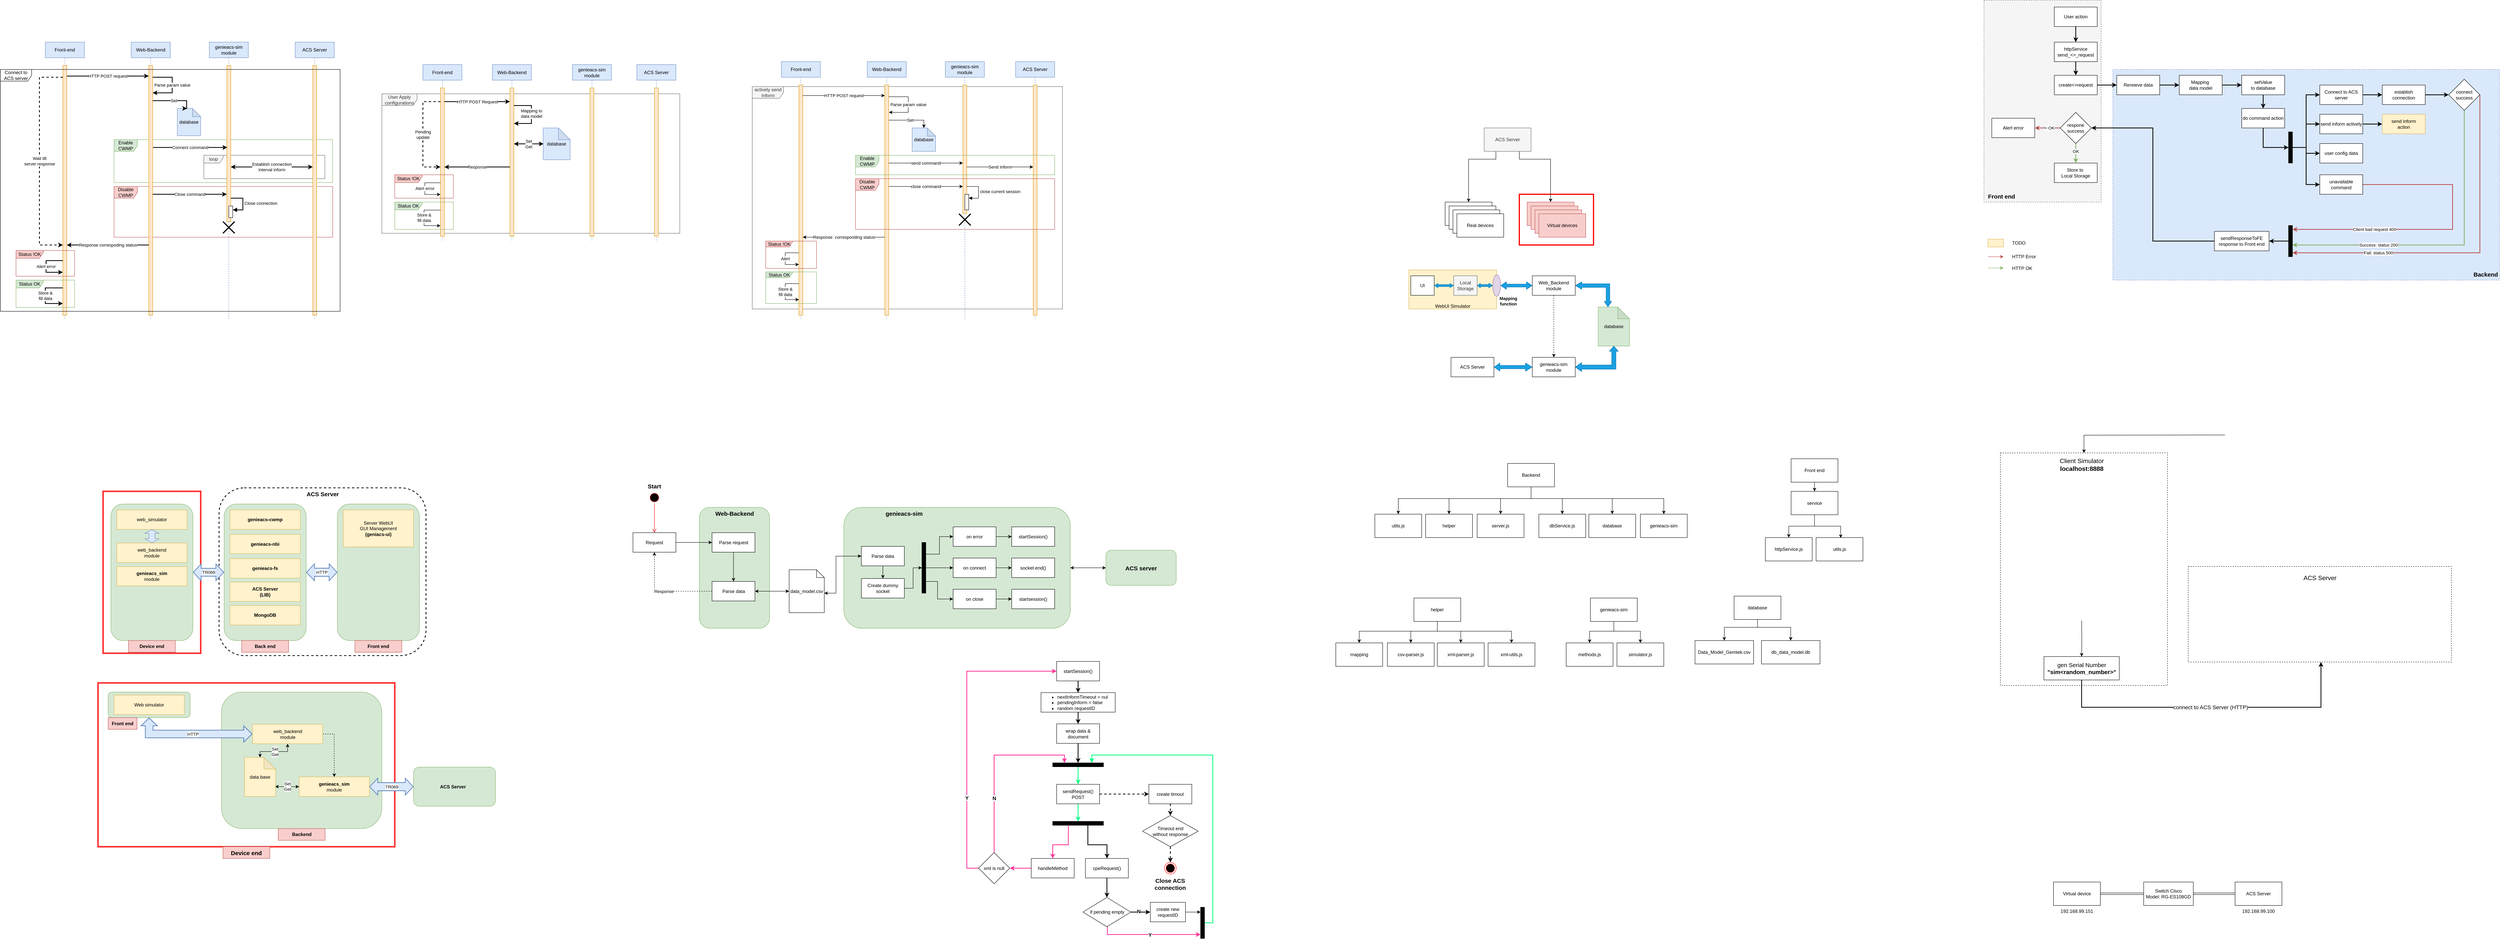 <mxfile version="24.0.4" type="device">
  <diagram name="Page-1" id="920D0bnUf0v4UWs8WVY2">
    <mxGraphModel dx="1707" dy="803" grid="0" gridSize="10" guides="1" tooltips="1" connect="1" arrows="1" fold="1" page="0" pageScale="1" pageWidth="850" pageHeight="1100" math="0" shadow="0">
      <root>
        <mxCell id="0" />
        <mxCell id="1" parent="0" />
        <mxCell id="hdwY8uAqlynun0E91TMd-9" value="" style="rounded=0;whiteSpace=wrap;html=1;dashed=1;" parent="1" vertex="1">
          <mxGeometry x="5583" y="1474" width="674" height="245.05" as="geometry" />
        </mxCell>
        <mxCell id="hdwY8uAqlynun0E91TMd-7" value="" style="rounded=0;whiteSpace=wrap;html=1;dashed=1;" parent="1" vertex="1">
          <mxGeometry x="5102" y="1183" width="428" height="596" as="geometry" />
        </mxCell>
        <mxCell id="i1AqGhLAEsl7RgXJ8fc_-106" value="" style="html=1;whiteSpace=wrap;fillColor=#dae8fc;dashed=1;strokeColor=#6c8ebf;" parent="1" vertex="1">
          <mxGeometry x="5390" y="200" width="990" height="540" as="geometry" />
        </mxCell>
        <mxCell id="i1AqGhLAEsl7RgXJ8fc_-108" value="" style="rounded=0;whiteSpace=wrap;html=1;fillColor=#f5f5f5;dashed=1;fontColor=#333333;strokeColor=#666666;" parent="1" vertex="1">
          <mxGeometry x="5060" y="22.5" width="300" height="517.5" as="geometry" />
        </mxCell>
        <mxCell id="LGfuTEwCRZhwQVEG0GSM-27" value="&lt;div&gt;&lt;br&gt;&lt;/div&gt;&lt;div&gt;&lt;br&gt;&lt;/div&gt;&lt;div&gt;&lt;br&gt;&lt;/div&gt;&lt;div&gt;&lt;br&gt;&lt;/div&gt;&lt;div&gt;&lt;br&gt;&lt;/div&gt;&lt;div&gt;&lt;br&gt;&lt;/div&gt;&lt;div&gt;WebUI Simulator&lt;/div&gt;" style="html=1;whiteSpace=wrap;fillColor=#fff2cc;strokeColor=#d6b656;" parent="1" vertex="1">
          <mxGeometry x="3587" y="714" width="225" height="100" as="geometry" />
        </mxCell>
        <mxCell id="z2xaD7FAKLGy1QCzAx4l-20" value="Disable CWMP" style="shape=umlFrame;whiteSpace=wrap;html=1;pointerEvents=0;fillColor=#f8cecc;strokeColor=#b85450;" parent="1" vertex="1">
          <mxGeometry x="271" y="500" width="560" height="130" as="geometry" />
        </mxCell>
        <mxCell id="z2xaD7FAKLGy1QCzAx4l-18" value="Enable CWMP" style="shape=umlFrame;whiteSpace=wrap;html=1;pointerEvents=0;fillColor=#d5e8d4;strokeColor=#82b366;" parent="1" vertex="1">
          <mxGeometry x="271" y="380" width="560" height="110" as="geometry" />
        </mxCell>
        <mxCell id="z2xaD7FAKLGy1QCzAx4l-46" value="actively send&lt;br&gt;Inform" style="shape=umlFrame;whiteSpace=wrap;html=1;pointerEvents=0;width=80;height=30;fillColor=#f5f5f5;fontColor=#333333;strokeColor=#666666;" parent="1" vertex="1">
          <mxGeometry x="1905.5" y="244" width="794.5" height="570" as="geometry" />
        </mxCell>
        <mxCell id="z2xaD7FAKLGy1QCzAx4l-15" value="loop" style="shape=umlFrame;whiteSpace=wrap;html=1;pointerEvents=0;width=50;height=20;fillColor=#f5f5f5;fontColor=#333333;strokeColor=#666666;" parent="1" vertex="1">
          <mxGeometry x="501" y="420" width="310" height="60" as="geometry" />
        </mxCell>
        <mxCell id="9g7T9j7MAoSJXBejlpkE-58" value="" style="rounded=0;whiteSpace=wrap;html=1;strokeColor=#FF3333;strokeWidth=4;" parent="1" vertex="1">
          <mxGeometry x="230" y="1772.5" width="760" height="420" as="geometry" />
        </mxCell>
        <mxCell id="9g7T9j7MAoSJXBejlpkE-55" value="" style="rounded=1;whiteSpace=wrap;html=1;dashed=1;strokeWidth=2;" parent="1" vertex="1">
          <mxGeometry x="540" y="1272.5" width="530" height="430" as="geometry" />
        </mxCell>
        <mxCell id="9g7T9j7MAoSJXBejlpkE-24" value="" style="rounded=1;whiteSpace=wrap;html=1;fillColor=#d5e8d4;strokeColor=#82b366;" parent="1" vertex="1">
          <mxGeometry x="256" y="1796" width="210" height="65.5" as="geometry" />
        </mxCell>
        <mxCell id="9g7T9j7MAoSJXBejlpkE-26" value="" style="rounded=1;whiteSpace=wrap;html=1;fillColor=#d5e8d4;strokeColor=#82b366;" parent="1" vertex="1">
          <mxGeometry x="546" y="1796" width="411" height="350" as="geometry" />
        </mxCell>
        <mxCell id="9g7T9j7MAoSJXBejlpkE-27" value="" style="rounded=1;whiteSpace=wrap;html=1;fillColor=#d5e8d4;strokeColor=#82b366;" parent="1" vertex="1">
          <mxGeometry x="1038" y="1988.5" width="210" height="100" as="geometry" />
        </mxCell>
        <mxCell id="9g7T9j7MAoSJXBejlpkE-20" value="" style="rounded=0;whiteSpace=wrap;html=1;strokeColor=#FF3333;strokeWidth=4;" parent="1" vertex="1">
          <mxGeometry x="243" y="1281.5" width="250" height="415" as="geometry" />
        </mxCell>
        <mxCell id="dyV9W-r_03pvVqOs8cW6-160" value="" style="rounded=1;whiteSpace=wrap;html=1;fillColor=#d5e8d4;strokeColor=#82b366;" parent="1" vertex="1">
          <mxGeometry x="2140" y="1322.5" width="580" height="310" as="geometry" />
        </mxCell>
        <mxCell id="dyV9W-r_03pvVqOs8cW6-150" value="" style="rounded=1;whiteSpace=wrap;html=1;fillColor=#d5e8d4;strokeColor=#82b366;" parent="1" vertex="1">
          <mxGeometry x="1770" y="1322.5" width="180" height="310" as="geometry" />
        </mxCell>
        <mxCell id="dyV9W-r_03pvVqOs8cW6-1" value="Front-end" style="shape=umlLifeline;perimeter=lifelinePerimeter;whiteSpace=wrap;html=1;container=1;dropTarget=0;collapsible=0;recursiveResize=0;outlineConnect=0;portConstraint=eastwest;newEdgeStyle={&quot;curved&quot;:0,&quot;rounded&quot;:0};fillColor=#dae8fc;strokeColor=#6c8ebf;" parent="1" vertex="1">
          <mxGeometry x="95" y="130" width="100" height="710" as="geometry" />
        </mxCell>
        <mxCell id="dyV9W-r_03pvVqOs8cW6-7" value="" style="html=1;points=[[0,0,0,0,5],[0,1,0,0,-5],[1,0,0,0,5],[1,1,0,0,-5]];perimeter=orthogonalPerimeter;outlineConnect=0;targetShapes=umlLifeline;portConstraint=eastwest;newEdgeStyle={&quot;curved&quot;:0,&quot;rounded&quot;:0};fillColor=#ffe6cc;strokeColor=#d79b00;" parent="dyV9W-r_03pvVqOs8cW6-1" vertex="1">
          <mxGeometry x="45" y="60" width="10" height="640" as="geometry" />
        </mxCell>
        <mxCell id="sSDNLOhi34IHWkg_GrEN-30" value="Alert error" style="edgeStyle=orthogonalEdgeStyle;rounded=0;orthogonalLoop=1;jettySize=auto;html=1;curved=0;strokeWidth=2;" edge="1" parent="dyV9W-r_03pvVqOs8cW6-1" source="dyV9W-r_03pvVqOs8cW6-7" target="dyV9W-r_03pvVqOs8cW6-7">
          <mxGeometry relative="1" as="geometry">
            <mxPoint x="42" y="544" as="sourcePoint" />
            <mxPoint x="42" y="604" as="targetPoint" />
            <Array as="points">
              <mxPoint x="2" y="560" />
              <mxPoint x="2" y="590" />
            </Array>
            <mxPoint as="offset" />
          </mxGeometry>
        </mxCell>
        <mxCell id="sSDNLOhi34IHWkg_GrEN-31" value="Store &amp;amp;&lt;div&gt;fill data&lt;/div&gt;" style="edgeStyle=orthogonalEdgeStyle;rounded=0;orthogonalLoop=1;jettySize=auto;html=1;curved=0;strokeWidth=2;" edge="1" parent="dyV9W-r_03pvVqOs8cW6-1" source="dyV9W-r_03pvVqOs8cW6-7" target="dyV9W-r_03pvVqOs8cW6-7">
          <mxGeometry relative="1" as="geometry">
            <mxPoint x="42" y="639" as="sourcePoint" />
            <mxPoint x="42" y="699" as="targetPoint" />
            <Array as="points">
              <mxPoint y="630" />
              <mxPoint y="670" />
            </Array>
            <mxPoint as="offset" />
          </mxGeometry>
        </mxCell>
        <mxCell id="sSDNLOhi34IHWkg_GrEN-34" value="Wait till&lt;div&gt;server response&lt;/div&gt;" style="endArrow=classic;html=1;rounded=0;strokeWidth=2;dashed=1;" edge="1" parent="dyV9W-r_03pvVqOs8cW6-1" source="dyV9W-r_03pvVqOs8cW6-7" target="dyV9W-r_03pvVqOs8cW6-7">
          <mxGeometry width="50" height="50" relative="1" as="geometry">
            <mxPoint x="-25" y="300" as="sourcePoint" />
            <mxPoint x="25" y="250" as="targetPoint" />
            <Array as="points">
              <mxPoint x="-15" y="90" />
              <mxPoint x="-15" y="300" />
              <mxPoint x="-15" y="520" />
            </Array>
          </mxGeometry>
        </mxCell>
        <mxCell id="dyV9W-r_03pvVqOs8cW6-2" value="Web-Backend" style="shape=umlLifeline;perimeter=lifelinePerimeter;whiteSpace=wrap;html=1;container=1;dropTarget=0;collapsible=0;recursiveResize=0;outlineConnect=0;portConstraint=eastwest;newEdgeStyle={&quot;curved&quot;:0,&quot;rounded&quot;:0};fillColor=#dae8fc;strokeColor=#6c8ebf;" parent="1" vertex="1">
          <mxGeometry x="315" y="130" width="100" height="710" as="geometry" />
        </mxCell>
        <mxCell id="dyV9W-r_03pvVqOs8cW6-8" value="" style="html=1;points=[[0,0,0,0,5],[0,1,0,0,-5],[1,0,0,0,5],[1,1,0,0,-5]];perimeter=orthogonalPerimeter;outlineConnect=0;targetShapes=umlLifeline;portConstraint=eastwest;newEdgeStyle={&quot;curved&quot;:0,&quot;rounded&quot;:0};fillColor=#ffe6cc;strokeColor=#d79b00;" parent="dyV9W-r_03pvVqOs8cW6-2" vertex="1">
          <mxGeometry x="45" y="60" width="10" height="640" as="geometry" />
        </mxCell>
        <mxCell id="dyV9W-r_03pvVqOs8cW6-13" value="Parse param value" style="edgeStyle=orthogonalEdgeStyle;rounded=0;orthogonalLoop=1;jettySize=auto;html=1;curved=0;strokeWidth=2;" parent="dyV9W-r_03pvVqOs8cW6-2" edge="1" source="dyV9W-r_03pvVqOs8cW6-8">
          <mxGeometry relative="1" as="geometry">
            <Array as="points">
              <mxPoint x="105" y="90" />
              <mxPoint x="105" y="130" />
              <mxPoint x="55" y="130" />
            </Array>
            <mxPoint x="55" y="130" as="sourcePoint" />
            <mxPoint x="55" y="130" as="targetPoint" />
          </mxGeometry>
        </mxCell>
        <mxCell id="dyV9W-r_03pvVqOs8cW6-3" value="genieacs-sim&lt;br&gt;module" style="shape=umlLifeline;perimeter=lifelinePerimeter;whiteSpace=wrap;html=1;container=1;dropTarget=0;collapsible=0;recursiveResize=0;outlineConnect=0;portConstraint=eastwest;newEdgeStyle={&quot;curved&quot;:0,&quot;rounded&quot;:0};fillColor=#dae8fc;strokeColor=#6c8ebf;" parent="1" vertex="1">
          <mxGeometry x="515" y="130" width="100" height="710" as="geometry" />
        </mxCell>
        <mxCell id="dyV9W-r_03pvVqOs8cW6-9" value="" style="html=1;points=[[0,0,0,0,5],[0,1,0,0,-5],[1,0,0,0,5],[1,1,0,0,-5]];perimeter=orthogonalPerimeter;outlineConnect=0;targetShapes=umlLifeline;portConstraint=eastwest;newEdgeStyle={&quot;curved&quot;:0,&quot;rounded&quot;:0};fillColor=#ffe6cc;strokeColor=#d79b00;" parent="dyV9W-r_03pvVqOs8cW6-3" vertex="1">
          <mxGeometry x="45" y="60" width="10" height="400" as="geometry" />
        </mxCell>
        <mxCell id="z2xaD7FAKLGy1QCzAx4l-23" value="" style="html=1;points=[[0,0,0,0,5],[0,1,0,0,-5],[1,0,0,0,5],[1,1,0,0,-5]];perimeter=orthogonalPerimeter;outlineConnect=0;targetShapes=umlLifeline;portConstraint=eastwest;newEdgeStyle={&quot;curved&quot;:0,&quot;rounded&quot;:0};" parent="dyV9W-r_03pvVqOs8cW6-3" vertex="1">
          <mxGeometry x="50" y="420" width="10" height="30" as="geometry" />
        </mxCell>
        <mxCell id="z2xaD7FAKLGy1QCzAx4l-24" value="Close connection" style="html=1;align=left;spacingLeft=2;endArrow=block;rounded=0;edgeStyle=orthogonalEdgeStyle;curved=0;rounded=0;strokeWidth=2;" parent="dyV9W-r_03pvVqOs8cW6-3" target="z2xaD7FAKLGy1QCzAx4l-23" edge="1" source="dyV9W-r_03pvVqOs8cW6-9">
          <mxGeometry relative="1" as="geometry">
            <mxPoint x="56.0" y="410" as="sourcePoint" />
            <Array as="points">
              <mxPoint x="86" y="400" />
              <mxPoint x="86" y="430" />
            </Array>
          </mxGeometry>
        </mxCell>
        <mxCell id="z2xaD7FAKLGy1QCzAx4l-25" value="" style="shape=umlDestroy;whiteSpace=wrap;html=1;strokeWidth=3;targetShapes=umlLifeline;" parent="dyV9W-r_03pvVqOs8cW6-3" vertex="1">
          <mxGeometry x="35" y="460" width="30" height="30" as="geometry" />
        </mxCell>
        <mxCell id="dyV9W-r_03pvVqOs8cW6-4" value="ACS Server" style="shape=umlLifeline;perimeter=lifelinePerimeter;whiteSpace=wrap;html=1;container=1;dropTarget=0;collapsible=0;recursiveResize=0;outlineConnect=0;portConstraint=eastwest;newEdgeStyle={&quot;curved&quot;:0,&quot;rounded&quot;:0};fillColor=#dae8fc;strokeColor=#6c8ebf;" parent="1" vertex="1">
          <mxGeometry x="735" y="130" width="100" height="710" as="geometry" />
        </mxCell>
        <mxCell id="dyV9W-r_03pvVqOs8cW6-10" value="" style="html=1;points=[[0,0,0,0,5],[0,1,0,0,-5],[1,0,0,0,5],[1,1,0,0,-5]];perimeter=orthogonalPerimeter;outlineConnect=0;targetShapes=umlLifeline;portConstraint=eastwest;newEdgeStyle={&quot;curved&quot;:0,&quot;rounded&quot;:0};fillColor=#ffe6cc;strokeColor=#d79b00;" parent="dyV9W-r_03pvVqOs8cW6-4" vertex="1">
          <mxGeometry x="45" y="60" width="10" height="640" as="geometry" />
        </mxCell>
        <mxCell id="dyV9W-r_03pvVqOs8cW6-12" value="HTTP POST request" style="edgeStyle=orthogonalEdgeStyle;rounded=0;orthogonalLoop=1;jettySize=auto;html=1;curved=0;strokeWidth=2;" parent="1" source="dyV9W-r_03pvVqOs8cW6-7" target="dyV9W-r_03pvVqOs8cW6-8" edge="1">
          <mxGeometry x="0.001" relative="1" as="geometry">
            <Array as="points">
              <mxPoint x="261" y="217" />
              <mxPoint x="261" y="217" />
            </Array>
            <mxPoint as="offset" />
          </mxGeometry>
        </mxCell>
        <mxCell id="dyV9W-r_03pvVqOs8cW6-16" value="S" style="ellipse;html=1;shape=startState;fillColor=#000000;strokeColor=#ff0000;" parent="1" vertex="1">
          <mxGeometry x="1640" y="1282.5" width="30" height="30" as="geometry" />
        </mxCell>
        <mxCell id="dyV9W-r_03pvVqOs8cW6-17" value="" style="edgeStyle=orthogonalEdgeStyle;html=1;verticalAlign=bottom;endArrow=open;endSize=8;strokeColor=#ff0000;rounded=0;entryX=0.5;entryY=0;entryDx=0;entryDy=0;" parent="1" source="dyV9W-r_03pvVqOs8cW6-16" target="dyV9W-r_03pvVqOs8cW6-19" edge="1">
          <mxGeometry relative="1" as="geometry">
            <mxPoint x="1740" y="1292.5" as="targetPoint" />
            <Array as="points" />
          </mxGeometry>
        </mxCell>
        <mxCell id="dyV9W-r_03pvVqOs8cW6-166" style="edgeStyle=orthogonalEdgeStyle;rounded=0;orthogonalLoop=1;jettySize=auto;html=1;entryX=0;entryY=0.5;entryDx=0;entryDy=0;startArrow=none;startFill=0;" parent="1" source="dyV9W-r_03pvVqOs8cW6-19" target="dyV9W-r_03pvVqOs8cW6-163" edge="1">
          <mxGeometry relative="1" as="geometry" />
        </mxCell>
        <mxCell id="dyV9W-r_03pvVqOs8cW6-19" value="Request" style="html=1;whiteSpace=wrap;" parent="1" vertex="1">
          <mxGeometry x="1600" y="1387.5" width="110" height="50" as="geometry" />
        </mxCell>
        <mxCell id="dyV9W-r_03pvVqOs8cW6-169" style="edgeStyle=orthogonalEdgeStyle;rounded=0;orthogonalLoop=1;jettySize=auto;html=1;startArrow=classic;startFill=1;" parent="1" source="dyV9W-r_03pvVqOs8cW6-20" target="dyV9W-r_03pvVqOs8cW6-90" edge="1">
          <mxGeometry relative="1" as="geometry">
            <Array as="points">
              <mxPoint x="1930" y="1537.5" />
              <mxPoint x="1930" y="1537.5" />
            </Array>
          </mxGeometry>
        </mxCell>
        <mxCell id="z2xaD7FAKLGy1QCzAx4l-5" value="Response" style="edgeStyle=orthogonalEdgeStyle;rounded=0;orthogonalLoop=1;jettySize=auto;html=1;entryX=0.5;entryY=1;entryDx=0;entryDy=0;dashed=1;" parent="1" source="dyV9W-r_03pvVqOs8cW6-20" target="dyV9W-r_03pvVqOs8cW6-19" edge="1">
          <mxGeometry relative="1" as="geometry" />
        </mxCell>
        <mxCell id="dyV9W-r_03pvVqOs8cW6-20" value="Parse data" style="html=1;whiteSpace=wrap;" parent="1" vertex="1">
          <mxGeometry x="1802.5" y="1512.5" width="110" height="50" as="geometry" />
        </mxCell>
        <mxCell id="dyV9W-r_03pvVqOs8cW6-171" style="edgeStyle=orthogonalEdgeStyle;rounded=0;orthogonalLoop=1;jettySize=auto;html=1;entryX=0.5;entryY=0;entryDx=0;entryDy=0;" parent="1" source="dyV9W-r_03pvVqOs8cW6-21" target="dyV9W-r_03pvVqOs8cW6-156" edge="1">
          <mxGeometry relative="1" as="geometry" />
        </mxCell>
        <mxCell id="dyV9W-r_03pvVqOs8cW6-21" value="Parse data" style="html=1;whiteSpace=wrap;" parent="1" vertex="1">
          <mxGeometry x="2185" y="1422.5" width="110" height="50" as="geometry" />
        </mxCell>
        <mxCell id="dyV9W-r_03pvVqOs8cW6-22" value="socket.end()" style="html=1;whiteSpace=wrap;" parent="1" vertex="1">
          <mxGeometry x="2570" y="1452.5" width="110" height="50" as="geometry" />
        </mxCell>
        <mxCell id="dyV9W-r_03pvVqOs8cW6-23" value="startSession()" style="html=1;whiteSpace=wrap;" parent="1" vertex="1">
          <mxGeometry x="2570" y="1372.5" width="110" height="50" as="geometry" />
        </mxCell>
        <mxCell id="dyV9W-r_03pvVqOs8cW6-180" style="edgeStyle=orthogonalEdgeStyle;rounded=0;orthogonalLoop=1;jettySize=auto;html=1;curved=0;entryX=0;entryY=0.5;entryDx=0;entryDy=0;" parent="1" source="dyV9W-r_03pvVqOs8cW6-32" target="dyV9W-r_03pvVqOs8cW6-176" edge="1">
          <mxGeometry relative="1" as="geometry">
            <Array as="points">
              <mxPoint x="2385" y="1442.5" />
              <mxPoint x="2385" y="1397.5" />
            </Array>
          </mxGeometry>
        </mxCell>
        <mxCell id="dyV9W-r_03pvVqOs8cW6-181" style="edgeStyle=orthogonalEdgeStyle;rounded=0;orthogonalLoop=1;jettySize=auto;html=1;curved=0;entryX=0;entryY=0.5;entryDx=0;entryDy=0;" parent="1" source="dyV9W-r_03pvVqOs8cW6-32" target="dyV9W-r_03pvVqOs8cW6-177" edge="1">
          <mxGeometry relative="1" as="geometry" />
        </mxCell>
        <mxCell id="dyV9W-r_03pvVqOs8cW6-182" style="edgeStyle=orthogonalEdgeStyle;rounded=0;orthogonalLoop=1;jettySize=auto;html=1;curved=0;entryX=0;entryY=0.5;entryDx=0;entryDy=0;" parent="1" source="dyV9W-r_03pvVqOs8cW6-32" target="dyV9W-r_03pvVqOs8cW6-178" edge="1">
          <mxGeometry relative="1" as="geometry">
            <Array as="points">
              <mxPoint x="2380" y="1512.5" />
              <mxPoint x="2380" y="1557.5" />
            </Array>
          </mxGeometry>
        </mxCell>
        <mxCell id="dyV9W-r_03pvVqOs8cW6-32" value="" style="html=1;points=[[0,0,0,0,5],[0,1,0,0,-5],[1,0,0,0,5],[1,1,0,0,-5]];perimeter=orthogonalPerimeter;outlineConnect=0;targetShapes=umlLifeline;portConstraint=eastwest;newEdgeStyle={&quot;curved&quot;:0,&quot;rounded&quot;:0};fillColor=#000000;" parent="1" vertex="1">
          <mxGeometry x="2340" y="1412.5" width="10" height="130" as="geometry" />
        </mxCell>
        <mxCell id="dyV9W-r_03pvVqOs8cW6-35" value="startsession()" style="html=1;whiteSpace=wrap;" parent="1" vertex="1">
          <mxGeometry x="2570" y="1532.5" width="110" height="50" as="geometry" />
        </mxCell>
        <mxCell id="dyV9W-r_03pvVqOs8cW6-113" style="edgeStyle=orthogonalEdgeStyle;rounded=0;orthogonalLoop=1;jettySize=auto;html=1;entryX=0.5;entryY=0;entryDx=0;entryDy=0;strokeWidth=2;" parent="1" source="dyV9W-r_03pvVqOs8cW6-43" target="dyV9W-r_03pvVqOs8cW6-44" edge="1">
          <mxGeometry relative="1" as="geometry" />
        </mxCell>
        <mxCell id="dyV9W-r_03pvVqOs8cW6-43" value="startSession()" style="html=1;whiteSpace=wrap;" parent="1" vertex="1">
          <mxGeometry x="2685" y="1717.5" width="110" height="50" as="geometry" />
        </mxCell>
        <mxCell id="dyV9W-r_03pvVqOs8cW6-114" style="edgeStyle=orthogonalEdgeStyle;rounded=0;orthogonalLoop=1;jettySize=auto;html=1;entryX=0.5;entryY=0;entryDx=0;entryDy=0;strokeWidth=2;" parent="1" source="dyV9W-r_03pvVqOs8cW6-44" target="dyV9W-r_03pvVqOs8cW6-46" edge="1">
          <mxGeometry relative="1" as="geometry" />
        </mxCell>
        <mxCell id="dyV9W-r_03pvVqOs8cW6-44" value="&lt;ul&gt;&lt;li&gt;nextInformTimeout = nul&lt;/li&gt;&lt;li&gt;pendingInform = false&lt;/li&gt;&lt;li&gt;random requestID&lt;/li&gt;&lt;/ul&gt;" style="html=1;whiteSpace=wrap;align=left;" parent="1" vertex="1">
          <mxGeometry x="2645" y="1797.5" width="190" height="50" as="geometry" />
        </mxCell>
        <mxCell id="dyV9W-r_03pvVqOs8cW6-141" value="" style="edgeStyle=orthogonalEdgeStyle;rounded=0;orthogonalLoop=1;jettySize=auto;html=1;strokeWidth=2;" parent="1" source="dyV9W-r_03pvVqOs8cW6-46" target="dyV9W-r_03pvVqOs8cW6-198" edge="1">
          <mxGeometry relative="1" as="geometry">
            <Array as="points">
              <mxPoint x="2740" y="1967.5" />
              <mxPoint x="2740" y="1967.5" />
            </Array>
          </mxGeometry>
        </mxCell>
        <mxCell id="dyV9W-r_03pvVqOs8cW6-46" value="wrap data &amp;amp; document" style="html=1;whiteSpace=wrap;" parent="1" vertex="1">
          <mxGeometry x="2685" y="1877.5" width="110" height="50" as="geometry" />
        </mxCell>
        <mxCell id="dyV9W-r_03pvVqOs8cW6-209" value="" style="edgeStyle=orthogonalEdgeStyle;rounded=0;orthogonalLoop=1;jettySize=auto;html=1;strokeWidth=2;strokeColor=#00FF80;" parent="1" source="dyV9W-r_03pvVqOs8cW6-48" target="dyV9W-r_03pvVqOs8cW6-208" edge="1">
          <mxGeometry relative="1" as="geometry">
            <Array as="points">
              <mxPoint x="2740" y="2127.5" />
              <mxPoint x="2740" y="2127.5" />
            </Array>
          </mxGeometry>
        </mxCell>
        <mxCell id="dyV9W-r_03pvVqOs8cW6-218" style="edgeStyle=orthogonalEdgeStyle;rounded=0;orthogonalLoop=1;jettySize=auto;html=1;entryX=0;entryY=0.5;entryDx=0;entryDy=0;dashed=1;strokeWidth=2;" parent="1" source="dyV9W-r_03pvVqOs8cW6-48" target="dyV9W-r_03pvVqOs8cW6-62" edge="1">
          <mxGeometry relative="1" as="geometry" />
        </mxCell>
        <mxCell id="dyV9W-r_03pvVqOs8cW6-48" value="sendRequest()&lt;br&gt;POST" style="html=1;whiteSpace=wrap;" parent="1" vertex="1">
          <mxGeometry x="2685" y="2032.5" width="110" height="50" as="geometry" />
        </mxCell>
        <mxCell id="dyV9W-r_03pvVqOs8cW6-142" value="" style="edgeStyle=orthogonalEdgeStyle;rounded=0;orthogonalLoop=1;jettySize=auto;html=1;strokeColor=#000000;strokeWidth=2;" parent="1" source="dyV9W-r_03pvVqOs8cW6-52" target="dyV9W-r_03pvVqOs8cW6-53" edge="1">
          <mxGeometry relative="1" as="geometry" />
        </mxCell>
        <mxCell id="dyV9W-r_03pvVqOs8cW6-52" value="cpeRequest()" style="html=1;whiteSpace=wrap;" parent="1" vertex="1">
          <mxGeometry x="2758.75" y="2222.5" width="110" height="50" as="geometry" />
        </mxCell>
        <mxCell id="dyV9W-r_03pvVqOs8cW6-202" value="N" style="edgeStyle=orthogonalEdgeStyle;rounded=0;orthogonalLoop=1;jettySize=auto;html=1;fontStyle=1;strokeColor=#000000;strokeWidth=2;fontSize=13;" parent="1" source="dyV9W-r_03pvVqOs8cW6-53" target="dyV9W-r_03pvVqOs8cW6-195" edge="1">
          <mxGeometry x="-0.2" y="3" relative="1" as="geometry">
            <mxPoint y="1" as="offset" />
          </mxGeometry>
        </mxCell>
        <mxCell id="dyV9W-r_03pvVqOs8cW6-213" value="Y" style="edgeStyle=orthogonalEdgeStyle;rounded=0;orthogonalLoop=1;jettySize=auto;html=1;fontStyle=1;strokeWidth=2;fillColor=#d80073;strokeColor=#FF3399;fontSize=13;" parent="1" source="dyV9W-r_03pvVqOs8cW6-53" target="dyV9W-r_03pvVqOs8cW6-203" edge="1">
          <mxGeometry relative="1" as="geometry">
            <Array as="points">
              <mxPoint x="2815" y="2417.5" />
            </Array>
          </mxGeometry>
        </mxCell>
        <mxCell id="dyV9W-r_03pvVqOs8cW6-53" value="if pending empty" style="rhombus;whiteSpace=wrap;html=1;" parent="1" vertex="1">
          <mxGeometry x="2752.5" y="2322.5" width="122.5" height="75" as="geometry" />
        </mxCell>
        <mxCell id="dyV9W-r_03pvVqOs8cW6-148" value="Y" style="edgeStyle=orthogonalEdgeStyle;rounded=0;orthogonalLoop=1;jettySize=auto;html=1;entryX=0;entryY=0.5;entryDx=0;entryDy=0;exitX=0;exitY=0.5;exitDx=0;exitDy=0;strokeColor=#FF3399;strokeWidth=2;fontStyle=1;fontSize=13;" parent="1" source="dyV9W-r_03pvVqOs8cW6-58" target="dyV9W-r_03pvVqOs8cW6-43" edge="1">
          <mxGeometry x="-0.451" relative="1" as="geometry">
            <Array as="points">
              <mxPoint x="2455" y="2247.5" />
              <mxPoint x="2455" y="1742.5" />
            </Array>
            <mxPoint y="-1" as="offset" />
          </mxGeometry>
        </mxCell>
        <mxCell id="dyV9W-r_03pvVqOs8cW6-199" value="N" style="edgeStyle=orthogonalEdgeStyle;rounded=0;orthogonalLoop=1;jettySize=auto;html=1;fontSize=13;fontStyle=1;strokeColor=#FF3399;strokeWidth=2;" parent="1" source="dyV9W-r_03pvVqOs8cW6-58" target="dyV9W-r_03pvVqOs8cW6-198" edge="1">
          <mxGeometry x="-0.378" relative="1" as="geometry">
            <Array as="points">
              <mxPoint x="2525" y="1957.5" />
              <mxPoint x="2705" y="1957.5" />
            </Array>
            <mxPoint as="offset" />
          </mxGeometry>
        </mxCell>
        <mxCell id="dyV9W-r_03pvVqOs8cW6-58" value="xml is null" style="rhombus;whiteSpace=wrap;html=1;" parent="1" vertex="1">
          <mxGeometry x="2485" y="2207.5" width="80" height="80" as="geometry" />
        </mxCell>
        <mxCell id="dyV9W-r_03pvVqOs8cW6-220" value="" style="edgeStyle=orthogonalEdgeStyle;rounded=0;orthogonalLoop=1;jettySize=auto;html=1;strokeWidth=2;dashed=1;" parent="1" source="dyV9W-r_03pvVqOs8cW6-62" target="dyV9W-r_03pvVqOs8cW6-219" edge="1">
          <mxGeometry relative="1" as="geometry" />
        </mxCell>
        <mxCell id="dyV9W-r_03pvVqOs8cW6-62" value="create timout" style="html=1;whiteSpace=wrap;" parent="1" vertex="1">
          <mxGeometry x="2921.25" y="2032.5" width="110" height="50" as="geometry" />
        </mxCell>
        <mxCell id="dyV9W-r_03pvVqOs8cW6-63" value="Establish connection&lt;br&gt;interval inform" style="edgeStyle=orthogonalEdgeStyle;rounded=0;orthogonalLoop=1;jettySize=auto;html=1;curved=0;startArrow=classic;startFill=1;strokeWidth=2;" parent="1" edge="1" target="dyV9W-r_03pvVqOs8cW6-10" source="dyV9W-r_03pvVqOs8cW6-9">
          <mxGeometry x="0.002" relative="1" as="geometry">
            <Array as="points">
              <mxPoint x="670" y="450" />
              <mxPoint x="670" y="450" />
            </Array>
            <mxPoint as="offset" />
            <mxPoint x="571" y="460" as="sourcePoint" />
            <mxPoint x="781" y="460" as="targetPoint" />
          </mxGeometry>
        </mxCell>
        <mxCell id="dyV9W-r_03pvVqOs8cW6-172" style="edgeStyle=orthogonalEdgeStyle;rounded=0;orthogonalLoop=1;jettySize=auto;html=1;entryX=0;entryY=0.5;entryDx=0;entryDy=0;startArrow=classic;startFill=1;" parent="1" source="dyV9W-r_03pvVqOs8cW6-90" target="dyV9W-r_03pvVqOs8cW6-21" edge="1">
          <mxGeometry relative="1" as="geometry">
            <Array as="points">
              <mxPoint x="2120" y="1542.5" />
              <mxPoint x="2120" y="1447.5" />
            </Array>
          </mxGeometry>
        </mxCell>
        <mxCell id="dyV9W-r_03pvVqOs8cW6-90" value="data_model.csv" style="shape=note;size=20;whiteSpace=wrap;html=1;" parent="1" vertex="1">
          <mxGeometry x="2000" y="1482.5" width="90" height="110" as="geometry" />
        </mxCell>
        <mxCell id="dyV9W-r_03pvVqOs8cW6-149" value="" style="edgeStyle=orthogonalEdgeStyle;rounded=0;orthogonalLoop=1;jettySize=auto;html=1;fillColor=#d80073;strokeColor=#FF3399;strokeWidth=2;" parent="1" source="dyV9W-r_03pvVqOs8cW6-146" target="dyV9W-r_03pvVqOs8cW6-58" edge="1">
          <mxGeometry relative="1" as="geometry" />
        </mxCell>
        <mxCell id="dyV9W-r_03pvVqOs8cW6-146" value="handleMethod" style="html=1;whiteSpace=wrap;" parent="1" vertex="1">
          <mxGeometry x="2620" y="2222.5" width="110" height="50" as="geometry" />
        </mxCell>
        <mxCell id="dyV9W-r_03pvVqOs8cW6-151" value="&lt;span style=&quot;font-size: 15px;&quot;&gt;Web-Backend&lt;/span&gt;" style="text;html=1;align=center;verticalAlign=middle;whiteSpace=wrap;rounded=0;fontSize=15;fontStyle=1" parent="1" vertex="1">
          <mxGeometry x="1802.5" y="1322.5" width="115" height="30" as="geometry" />
        </mxCell>
        <mxCell id="dyV9W-r_03pvVqOs8cW6-179" style="edgeStyle=orthogonalEdgeStyle;rounded=0;orthogonalLoop=1;jettySize=auto;html=1;" parent="1" source="dyV9W-r_03pvVqOs8cW6-156" target="dyV9W-r_03pvVqOs8cW6-32" edge="1">
          <mxGeometry relative="1" as="geometry" />
        </mxCell>
        <mxCell id="dyV9W-r_03pvVqOs8cW6-156" value="Create dummy socket" style="html=1;whiteSpace=wrap;" parent="1" vertex="1">
          <mxGeometry x="2185" y="1505" width="110" height="50" as="geometry" />
        </mxCell>
        <mxCell id="dyV9W-r_03pvVqOs8cW6-161" value="&lt;span style=&quot;font-size: 15px;&quot;&gt;genieacs-sim&lt;/span&gt;" style="text;html=1;align=center;verticalAlign=middle;whiteSpace=wrap;rounded=0;fontSize=15;fontStyle=1" parent="1" vertex="1">
          <mxGeometry x="2232.5" y="1322.5" width="122.5" height="30" as="geometry" />
        </mxCell>
        <mxCell id="dyV9W-r_03pvVqOs8cW6-165" style="edgeStyle=orthogonalEdgeStyle;rounded=0;orthogonalLoop=1;jettySize=auto;html=1;entryX=0.5;entryY=0;entryDx=0;entryDy=0;" parent="1" source="dyV9W-r_03pvVqOs8cW6-163" target="dyV9W-r_03pvVqOs8cW6-20" edge="1">
          <mxGeometry relative="1" as="geometry" />
        </mxCell>
        <mxCell id="dyV9W-r_03pvVqOs8cW6-163" value="Parse request" style="rounded=0;whiteSpace=wrap;html=1;" parent="1" vertex="1">
          <mxGeometry x="1802.5" y="1387.5" width="110" height="50" as="geometry" />
        </mxCell>
        <mxCell id="dyV9W-r_03pvVqOs8cW6-183" value="" style="edgeStyle=orthogonalEdgeStyle;rounded=0;orthogonalLoop=1;jettySize=auto;html=1;" parent="1" source="dyV9W-r_03pvVqOs8cW6-176" target="dyV9W-r_03pvVqOs8cW6-23" edge="1">
          <mxGeometry relative="1" as="geometry" />
        </mxCell>
        <mxCell id="dyV9W-r_03pvVqOs8cW6-176" value="on error" style="rounded=0;whiteSpace=wrap;html=1;" parent="1" vertex="1">
          <mxGeometry x="2420" y="1372.5" width="110" height="50" as="geometry" />
        </mxCell>
        <mxCell id="dyV9W-r_03pvVqOs8cW6-184" value="" style="edgeStyle=orthogonalEdgeStyle;rounded=0;orthogonalLoop=1;jettySize=auto;html=1;" parent="1" source="dyV9W-r_03pvVqOs8cW6-177" target="dyV9W-r_03pvVqOs8cW6-22" edge="1">
          <mxGeometry relative="1" as="geometry" />
        </mxCell>
        <mxCell id="dyV9W-r_03pvVqOs8cW6-177" value="on connect" style="rounded=0;whiteSpace=wrap;html=1;" parent="1" vertex="1">
          <mxGeometry x="2420" y="1452.5" width="110" height="50" as="geometry" />
        </mxCell>
        <mxCell id="dyV9W-r_03pvVqOs8cW6-185" value="" style="edgeStyle=orthogonalEdgeStyle;rounded=0;orthogonalLoop=1;jettySize=auto;html=1;" parent="1" source="dyV9W-r_03pvVqOs8cW6-178" target="dyV9W-r_03pvVqOs8cW6-35" edge="1">
          <mxGeometry relative="1" as="geometry" />
        </mxCell>
        <mxCell id="dyV9W-r_03pvVqOs8cW6-178" value="on close" style="rounded=0;whiteSpace=wrap;html=1;" parent="1" vertex="1">
          <mxGeometry x="2420" y="1532.5" width="110" height="50" as="geometry" />
        </mxCell>
        <mxCell id="dyV9W-r_03pvVqOs8cW6-214" style="edgeStyle=orthogonalEdgeStyle;rounded=0;orthogonalLoop=1;jettySize=auto;html=1;" parent="1" source="dyV9W-r_03pvVqOs8cW6-195" target="dyV9W-r_03pvVqOs8cW6-203" edge="1">
          <mxGeometry relative="1" as="geometry">
            <Array as="points">
              <mxPoint x="3055" y="2360.5" />
              <mxPoint x="3055" y="2360.5" />
            </Array>
          </mxGeometry>
        </mxCell>
        <mxCell id="dyV9W-r_03pvVqOs8cW6-195" value="create new requestID" style="html=1;whiteSpace=wrap;" parent="1" vertex="1">
          <mxGeometry x="2925" y="2335" width="90" height="50" as="geometry" />
        </mxCell>
        <mxCell id="dyV9W-r_03pvVqOs8cW6-200" style="edgeStyle=orthogonalEdgeStyle;rounded=0;orthogonalLoop=1;jettySize=auto;html=1;curved=0;entryX=0.5;entryY=0;entryDx=0;entryDy=0;strokeColor=#00FF80;strokeWidth=2;" parent="1" source="dyV9W-r_03pvVqOs8cW6-198" target="dyV9W-r_03pvVqOs8cW6-48" edge="1">
          <mxGeometry relative="1" as="geometry">
            <Array as="points">
              <mxPoint x="2740" y="1997.5" />
              <mxPoint x="2740" y="1997.5" />
            </Array>
          </mxGeometry>
        </mxCell>
        <mxCell id="dyV9W-r_03pvVqOs8cW6-198" value="" style="html=1;points=[[0,0,0,0,5],[0,1,0,0,-5],[1,0,0,0,5],[1,1,0,0,-5]];perimeter=orthogonalPerimeter;outlineConnect=0;targetShapes=umlLifeline;portConstraint=eastwest;newEdgeStyle={&quot;curved&quot;:0,&quot;rounded&quot;:0};direction=south;fillColor=#000000;" parent="1" vertex="1">
          <mxGeometry x="2675" y="1977.5" width="130" height="10" as="geometry" />
        </mxCell>
        <mxCell id="dyV9W-r_03pvVqOs8cW6-207" style="edgeStyle=orthogonalEdgeStyle;rounded=0;orthogonalLoop=1;jettySize=auto;html=1;curved=0;fillColor=#ffcccc;strokeColor=#00FF80;strokeWidth=2;" parent="1" source="dyV9W-r_03pvVqOs8cW6-203" target="dyV9W-r_03pvVqOs8cW6-198" edge="1">
          <mxGeometry relative="1" as="geometry">
            <Array as="points">
              <mxPoint x="3085" y="2387.5" />
              <mxPoint x="3085" y="1957.5" />
              <mxPoint x="2775" y="1957.5" />
            </Array>
          </mxGeometry>
        </mxCell>
        <mxCell id="dyV9W-r_03pvVqOs8cW6-203" value="" style="html=1;points=[[0,0,0,0,5],[0,1,0,0,-5],[1,0,0,0,5],[1,1,0,0,-5]];perimeter=orthogonalPerimeter;outlineConnect=0;targetShapes=umlLifeline;portConstraint=eastwest;newEdgeStyle={&quot;curved&quot;:0,&quot;rounded&quot;:0};direction=west;fillColor=#000000;" parent="1" vertex="1">
          <mxGeometry x="3053.75" y="2347.5" width="10" height="80" as="geometry" />
        </mxCell>
        <mxCell id="dyV9W-r_03pvVqOs8cW6-210" style="edgeStyle=orthogonalEdgeStyle;rounded=0;orthogonalLoop=1;jettySize=auto;html=1;curved=0;entryX=0.5;entryY=0;entryDx=0;entryDy=0;fillColor=#d80073;strokeColor=#FF3399;strokeWidth=2;" parent="1" source="dyV9W-r_03pvVqOs8cW6-208" target="dyV9W-r_03pvVqOs8cW6-146" edge="1">
          <mxGeometry relative="1" as="geometry">
            <Array as="points">
              <mxPoint x="2715" y="2187.5" />
              <mxPoint x="2675" y="2187.5" />
            </Array>
          </mxGeometry>
        </mxCell>
        <mxCell id="dyV9W-r_03pvVqOs8cW6-211" style="edgeStyle=orthogonalEdgeStyle;rounded=0;orthogonalLoop=1;jettySize=auto;html=1;curved=0;entryX=0.5;entryY=0;entryDx=0;entryDy=0;strokeColor=#000000;strokeWidth=2;" parent="1" source="dyV9W-r_03pvVqOs8cW6-208" target="dyV9W-r_03pvVqOs8cW6-52" edge="1">
          <mxGeometry relative="1" as="geometry">
            <Array as="points">
              <mxPoint x="2765" y="2187.5" />
              <mxPoint x="2814" y="2187.5" />
              <mxPoint x="2814" y="2222.5" />
            </Array>
          </mxGeometry>
        </mxCell>
        <mxCell id="dyV9W-r_03pvVqOs8cW6-208" value="" style="html=1;points=[[0,0,0,0,5],[0,1,0,0,-5],[1,0,0,0,5],[1,1,0,0,-5]];perimeter=orthogonalPerimeter;outlineConnect=0;targetShapes=umlLifeline;portConstraint=eastwest;newEdgeStyle={&quot;curved&quot;:0,&quot;rounded&quot;:0};direction=south;fillColor=#000000;" parent="1" vertex="1">
          <mxGeometry x="2675" y="2127.5" width="130" height="10" as="geometry" />
        </mxCell>
        <mxCell id="dyV9W-r_03pvVqOs8cW6-215" value="" style="ellipse;html=1;shape=endState;fillColor=#000000;strokeColor=#ff0000;" parent="1" vertex="1">
          <mxGeometry x="2961.25" y="2232.5" width="30" height="30" as="geometry" />
        </mxCell>
        <mxCell id="dyV9W-r_03pvVqOs8cW6-221" value="" style="edgeStyle=orthogonalEdgeStyle;rounded=0;orthogonalLoop=1;jettySize=auto;html=1;strokeWidth=2;dashed=1;" parent="1" source="dyV9W-r_03pvVqOs8cW6-219" target="dyV9W-r_03pvVqOs8cW6-215" edge="1">
          <mxGeometry relative="1" as="geometry" />
        </mxCell>
        <mxCell id="dyV9W-r_03pvVqOs8cW6-219" value="Timeout end&lt;br&gt;without response" style="rhombus;whiteSpace=wrap;html=1;" parent="1" vertex="1">
          <mxGeometry x="2905" y="2112.5" width="142.5" height="80" as="geometry" />
        </mxCell>
        <mxCell id="dyV9W-r_03pvVqOs8cW6-222" value="" style="rounded=1;whiteSpace=wrap;html=1;fillColor=#d5e8d4;strokeColor=#82b366;" parent="1" vertex="1">
          <mxGeometry x="2811.25" y="1432.5" width="180" height="90" as="geometry" />
        </mxCell>
        <mxCell id="dyV9W-r_03pvVqOs8cW6-223" value="ACS server" style="text;html=1;align=center;verticalAlign=middle;whiteSpace=wrap;rounded=0;fontSize=15;fontStyle=1" parent="1" vertex="1">
          <mxGeometry x="2840" y="1462.5" width="122.5" height="30" as="geometry" />
        </mxCell>
        <mxCell id="dyV9W-r_03pvVqOs8cW6-224" value="" style="endArrow=classic;startArrow=classic;html=1;rounded=0;exitX=1;exitY=0.5;exitDx=0;exitDy=0;entryX=0;entryY=0.5;entryDx=0;entryDy=0;" parent="1" source="dyV9W-r_03pvVqOs8cW6-160" target="dyV9W-r_03pvVqOs8cW6-222" edge="1">
          <mxGeometry width="50" height="50" relative="1" as="geometry">
            <mxPoint x="2760" y="1282.5" as="sourcePoint" />
            <mxPoint x="2810" y="1232.5" as="targetPoint" />
          </mxGeometry>
        </mxCell>
        <mxCell id="dyV9W-r_03pvVqOs8cW6-228" value="Start" style="text;html=1;align=center;verticalAlign=middle;whiteSpace=wrap;rounded=0;fontStyle=1;fontSize=15;" parent="1" vertex="1">
          <mxGeometry x="1625" y="1252.5" width="60" height="30" as="geometry" />
        </mxCell>
        <mxCell id="dyV9W-r_03pvVqOs8cW6-229" value="Close ACS&lt;br&gt;connection" style="text;html=1;align=center;verticalAlign=middle;whiteSpace=wrap;rounded=0;fontStyle=1;fontSize=15;" parent="1" vertex="1">
          <mxGeometry x="2929.38" y="2272.5" width="93.75" height="30" as="geometry" />
        </mxCell>
        <mxCell id="9g7T9j7MAoSJXBejlpkE-1" value="" style="rounded=1;whiteSpace=wrap;html=1;fillColor=#d5e8d4;strokeColor=#82b366;" parent="1" vertex="1">
          <mxGeometry x="263" y="1314" width="210" height="350" as="geometry" />
        </mxCell>
        <mxCell id="9g7T9j7MAoSJXBejlpkE-2" value="web_backend&lt;br&gt;module" style="rounded=0;whiteSpace=wrap;html=1;fillColor=#fff2cc;strokeColor=#d6b656;" parent="1" vertex="1">
          <mxGeometry x="278" y="1414" width="180" height="50" as="geometry" />
        </mxCell>
        <mxCell id="9g7T9j7MAoSJXBejlpkE-3" value="" style="rounded=1;whiteSpace=wrap;html=1;fillColor=#d5e8d4;strokeColor=#82b366;" parent="1" vertex="1">
          <mxGeometry x="553" y="1314" width="210" height="350" as="geometry" />
        </mxCell>
        <mxCell id="9g7T9j7MAoSJXBejlpkE-4" value="" style="rounded=1;whiteSpace=wrap;html=1;fillColor=#d5e8d4;strokeColor=#82b366;" parent="1" vertex="1">
          <mxGeometry x="843" y="1314" width="210" height="350" as="geometry" />
        </mxCell>
        <mxCell id="9g7T9j7MAoSJXBejlpkE-5" value="&lt;b&gt;genieacs_sim&lt;br&gt;&lt;/b&gt;module" style="rounded=0;whiteSpace=wrap;html=1;fillColor=#fff2cc;strokeColor=#d6b656;" parent="1" vertex="1">
          <mxGeometry x="278" y="1474" width="180" height="50" as="geometry" />
        </mxCell>
        <mxCell id="9g7T9j7MAoSJXBejlpkE-6" value="Device end" style="text;html=1;align=center;verticalAlign=middle;whiteSpace=wrap;rounded=0;fontStyle=1;fillColor=#f8cecc;strokeColor=#b85450;" parent="1" vertex="1">
          <mxGeometry x="308" y="1664" width="120" height="30" as="geometry" />
        </mxCell>
        <mxCell id="9g7T9j7MAoSJXBejlpkE-7" value="Back end" style="text;html=1;align=center;verticalAlign=middle;whiteSpace=wrap;rounded=0;fontStyle=1;fillColor=#f8cecc;strokeColor=#b85450;" parent="1" vertex="1">
          <mxGeometry x="598" y="1664" width="120" height="30" as="geometry" />
        </mxCell>
        <mxCell id="9g7T9j7MAoSJXBejlpkE-8" value="Front end" style="text;html=1;align=center;verticalAlign=middle;whiteSpace=wrap;rounded=0;fontStyle=1;fillColor=#f8cecc;strokeColor=#b85450;" parent="1" vertex="1">
          <mxGeometry x="888" y="1664" width="120" height="30" as="geometry" />
        </mxCell>
        <mxCell id="9g7T9j7MAoSJXBejlpkE-9" value="genieacs-nbi" style="rounded=0;whiteSpace=wrap;html=1;fontStyle=1;fillColor=#fff2cc;strokeColor=#d6b656;" parent="1" vertex="1">
          <mxGeometry x="568" y="1391.5" width="180" height="50" as="geometry" />
        </mxCell>
        <mxCell id="9g7T9j7MAoSJXBejlpkE-10" value="genieacs-cwmp" style="rounded=0;whiteSpace=wrap;html=1;fontStyle=1;fillColor=#fff2cc;strokeColor=#d6b656;" parent="1" vertex="1">
          <mxGeometry x="568" y="1329" width="180" height="50" as="geometry" />
        </mxCell>
        <mxCell id="9g7T9j7MAoSJXBejlpkE-11" value="genieacs-fs" style="rounded=0;whiteSpace=wrap;html=1;fontStyle=1;fillColor=#fff2cc;strokeColor=#d6b656;" parent="1" vertex="1">
          <mxGeometry x="568" y="1454" width="180" height="50" as="geometry" />
        </mxCell>
        <mxCell id="9g7T9j7MAoSJXBejlpkE-12" value="ACS Server&lt;br&gt;(LIB)" style="rounded=0;whiteSpace=wrap;html=1;fontStyle=1;fillColor=#fff2cc;strokeColor=#d6b656;" parent="1" vertex="1">
          <mxGeometry x="568" y="1514" width="180" height="50" as="geometry" />
        </mxCell>
        <mxCell id="9g7T9j7MAoSJXBejlpkE-13" value="MongoDB" style="rounded=0;whiteSpace=wrap;html=1;fontStyle=1;fillColor=#fff2cc;strokeColor=#d6b656;" parent="1" vertex="1">
          <mxGeometry x="568" y="1574" width="180" height="50" as="geometry" />
        </mxCell>
        <mxCell id="9g7T9j7MAoSJXBejlpkE-14" value="Server WebUI&lt;br&gt;GUI Management&lt;br&gt;&lt;b&gt;(geniacs-ui)&lt;/b&gt;" style="rounded=0;whiteSpace=wrap;html=1;fillColor=#fff2cc;strokeColor=#d6b656;" parent="1" vertex="1">
          <mxGeometry x="858" y="1329" width="180" height="95" as="geometry" />
        </mxCell>
        <mxCell id="9g7T9j7MAoSJXBejlpkE-16" value="web_simulator" style="rounded=0;whiteSpace=wrap;html=1;fillColor=#fff2cc;strokeColor=#d6b656;" parent="1" vertex="1">
          <mxGeometry x="278" y="1329" width="180" height="50" as="geometry" />
        </mxCell>
        <mxCell id="9g7T9j7MAoSJXBejlpkE-17" value="" style="shape=flexArrow;endArrow=classic;startArrow=classic;html=1;rounded=0;exitX=0.5;exitY=0;exitDx=0;exitDy=0;entryX=0.5;entryY=1;entryDx=0;entryDy=0;width=15.333;startSize=3.2;endSize=2.88;fillColor=#dae8fc;strokeColor=#6c8ebf;" parent="1" source="9g7T9j7MAoSJXBejlpkE-2" target="9g7T9j7MAoSJXBejlpkE-16" edge="1">
          <mxGeometry width="100" height="100" relative="1" as="geometry">
            <mxPoint x="493" y="1474" as="sourcePoint" />
            <mxPoint x="593" y="1374" as="targetPoint" />
          </mxGeometry>
        </mxCell>
        <mxCell id="9g7T9j7MAoSJXBejlpkE-18" value="TR069" style="shape=flexArrow;endArrow=classic;startArrow=classic;html=1;rounded=0;exitX=1;exitY=0.5;exitDx=0;exitDy=0;entryX=0;entryY=0.5;entryDx=0;entryDy=0;width=19.333;startSize=6;fillColor=#dae8fc;strokeColor=#6c8ebf;strokeWidth=2;" parent="1" source="9g7T9j7MAoSJXBejlpkE-1" target="9g7T9j7MAoSJXBejlpkE-3" edge="1">
          <mxGeometry width="100" height="100" relative="1" as="geometry">
            <mxPoint x="483" y="1514" as="sourcePoint" />
            <mxPoint x="583" y="1414" as="targetPoint" />
          </mxGeometry>
        </mxCell>
        <mxCell id="9g7T9j7MAoSJXBejlpkE-19" value="HTTP" style="shape=flexArrow;endArrow=classic;startArrow=classic;html=1;rounded=0;exitX=1;exitY=0.5;exitDx=0;exitDy=0;entryX=0;entryY=0.5;entryDx=0;entryDy=0;width=20;startSize=6.11;fillColor=#dae8fc;strokeColor=#6c8ebf;strokeWidth=2;" parent="1" source="9g7T9j7MAoSJXBejlpkE-3" target="9g7T9j7MAoSJXBejlpkE-4" edge="1">
          <mxGeometry width="100" height="100" relative="1" as="geometry">
            <mxPoint x="763" y="1409" as="sourcePoint" />
            <mxPoint x="843" y="1409" as="targetPoint" />
          </mxGeometry>
        </mxCell>
        <mxCell id="9g7T9j7MAoSJXBejlpkE-50" value="HTTP" style="edgeStyle=orthogonalEdgeStyle;rounded=0;orthogonalLoop=1;jettySize=auto;html=1;entryX=0;entryY=0.5;entryDx=0;entryDy=0;startArrow=classic;startFill=1;shape=flexArrow;fillColor=#dae8fc;strokeColor=#6c8ebf;width=18.621;endSize=6.423;strokeWidth=2;" parent="1" source="9g7T9j7MAoSJXBejlpkE-24" target="9g7T9j7MAoSJXBejlpkE-45" edge="1">
          <mxGeometry relative="1" as="geometry">
            <Array as="points">
              <mxPoint x="361" y="1903.5" />
            </Array>
          </mxGeometry>
        </mxCell>
        <mxCell id="9g7T9j7MAoSJXBejlpkE-29" value="Front end" style="text;html=1;align=center;verticalAlign=middle;whiteSpace=wrap;rounded=0;fontStyle=1;fillColor=#f8cecc;strokeColor=#b85450;" parent="1" vertex="1">
          <mxGeometry x="256" y="1861.5" width="74" height="30" as="geometry" />
        </mxCell>
        <mxCell id="9g7T9j7MAoSJXBejlpkE-30" value="Backend" style="text;html=1;align=center;verticalAlign=middle;whiteSpace=wrap;rounded=0;fontStyle=1;fillColor=#f8cecc;strokeColor=#b85450;" parent="1" vertex="1">
          <mxGeometry x="691.5" y="2146" width="120" height="30" as="geometry" />
        </mxCell>
        <mxCell id="9g7T9j7MAoSJXBejlpkE-31" value="ACS Server" style="text;html=1;align=center;verticalAlign=middle;whiteSpace=wrap;rounded=0;fontStyle=1" parent="1" vertex="1">
          <mxGeometry x="1079" y="2023.5" width="120" height="30" as="geometry" />
        </mxCell>
        <mxCell id="9g7T9j7MAoSJXBejlpkE-41" value="TR069" style="shape=flexArrow;endArrow=classic;startArrow=classic;html=1;rounded=0;exitX=1;exitY=0.5;exitDx=0;exitDy=0;entryX=0;entryY=0.5;entryDx=0;entryDy=0;width=20;startSize=6.11;fillColor=#dae8fc;strokeColor=#6c8ebf;strokeWidth=2;" parent="1" source="9g7T9j7MAoSJXBejlpkE-46" target="9g7T9j7MAoSJXBejlpkE-27" edge="1">
          <mxGeometry width="100" height="100" relative="1" as="geometry">
            <mxPoint x="756" y="1891" as="sourcePoint" />
            <mxPoint x="836" y="1891" as="targetPoint" />
          </mxGeometry>
        </mxCell>
        <mxCell id="z2xaD7FAKLGy1QCzAx4l-2" style="edgeStyle=orthogonalEdgeStyle;rounded=0;orthogonalLoop=1;jettySize=auto;html=1;entryX=0.5;entryY=0;entryDx=0;entryDy=0;dashed=1;" parent="1" source="9g7T9j7MAoSJXBejlpkE-45" target="9g7T9j7MAoSJXBejlpkE-46" edge="1">
          <mxGeometry relative="1" as="geometry">
            <Array as="points">
              <mxPoint x="835" y="1903.5" />
            </Array>
          </mxGeometry>
        </mxCell>
        <mxCell id="9g7T9j7MAoSJXBejlpkE-45" value="web_backend&lt;br&gt;module" style="rounded=0;whiteSpace=wrap;html=1;fillColor=#fff2cc;strokeColor=#d6b656;" parent="1" vertex="1">
          <mxGeometry x="625.5" y="1878.5" width="180" height="50" as="geometry" />
        </mxCell>
        <mxCell id="9g7T9j7MAoSJXBejlpkE-46" value="&lt;b&gt;genieacs_sim&lt;br&gt;&lt;/b&gt;module" style="rounded=0;whiteSpace=wrap;html=1;fillColor=#fff2cc;strokeColor=#d6b656;" parent="1" vertex="1">
          <mxGeometry x="745" y="2013.5" width="180" height="50" as="geometry" />
        </mxCell>
        <mxCell id="z2xaD7FAKLGy1QCzAx4l-1" value="Set&lt;br&gt;Get" style="edgeStyle=orthogonalEdgeStyle;rounded=0;orthogonalLoop=1;jettySize=auto;html=1;entryX=0;entryY=0.5;entryDx=0;entryDy=0;startArrow=classic;startFill=1;exitX=0.982;exitY=0.749;exitDx=0;exitDy=0;exitPerimeter=0;" parent="1" source="9g7T9j7MAoSJXBejlpkE-47" target="9g7T9j7MAoSJXBejlpkE-46" edge="1">
          <mxGeometry relative="1" as="geometry">
            <Array as="points" />
          </mxGeometry>
        </mxCell>
        <mxCell id="9g7T9j7MAoSJXBejlpkE-47" value="data base" style="shape=note;whiteSpace=wrap;html=1;backgroundOutline=1;darkOpacity=0.05;fillColor=#fff2cc;strokeColor=#d6b656;" parent="1" vertex="1">
          <mxGeometry x="605" y="1963.5" width="80" height="100" as="geometry" />
        </mxCell>
        <mxCell id="9g7T9j7MAoSJXBejlpkE-51" value="Set&lt;br&gt;Get" style="edgeStyle=orthogonalEdgeStyle;rounded=0;orthogonalLoop=1;jettySize=auto;html=1;entryX=0.5;entryY=0;entryDx=0;entryDy=0;entryPerimeter=0;startArrow=classic;startFill=1;" parent="1" source="9g7T9j7MAoSJXBejlpkE-45" target="9g7T9j7MAoSJXBejlpkE-47" edge="1">
          <mxGeometry relative="1" as="geometry" />
        </mxCell>
        <mxCell id="9g7T9j7MAoSJXBejlpkE-56" value="ACS Server" style="text;html=1;align=center;verticalAlign=middle;whiteSpace=wrap;rounded=0;fontSize=15;fontStyle=1" parent="1" vertex="1">
          <mxGeometry x="752.5" y="1272.5" width="105" height="30" as="geometry" />
        </mxCell>
        <mxCell id="9g7T9j7MAoSJXBejlpkE-61" value="Web simulator" style="rounded=0;whiteSpace=wrap;html=1;fillColor=#fff2cc;strokeColor=#d6b656;" parent="1" vertex="1">
          <mxGeometry x="271" y="1803.75" width="180" height="50" as="geometry" />
        </mxCell>
        <mxCell id="z2xaD7FAKLGy1QCzAx4l-8" value="Device end" style="text;html=1;align=center;verticalAlign=middle;whiteSpace=wrap;rounded=0;fontStyle=1;fontSize=15;fillColor=#f8cecc;strokeColor=#b85450;" parent="1" vertex="1">
          <mxGeometry x="550" y="2192.5" width="120" height="30" as="geometry" />
        </mxCell>
        <mxCell id="z2xaD7FAKLGy1QCzAx4l-9" value="database" style="shape=note;whiteSpace=wrap;html=1;backgroundOutline=1;darkOpacity=0.05;fillColor=#dae8fc;strokeColor=#6c8ebf;size=21;" parent="1" vertex="1">
          <mxGeometry x="433" y="300" width="60" height="70" as="geometry" />
        </mxCell>
        <mxCell id="z2xaD7FAKLGy1QCzAx4l-10" value="Set" style="edgeStyle=orthogonalEdgeStyle;rounded=0;orthogonalLoop=1;jettySize=auto;html=1;curved=0;entryX=0;entryY=0;entryDx=25;entryDy=0;entryPerimeter=0;strokeWidth=2;" parent="1" target="z2xaD7FAKLGy1QCzAx4l-9" edge="1" source="dyV9W-r_03pvVqOs8cW6-8">
          <mxGeometry relative="1" as="geometry">
            <mxPoint x="370" y="330" as="sourcePoint" />
            <Array as="points">
              <mxPoint x="457" y="280" />
            </Array>
          </mxGeometry>
        </mxCell>
        <mxCell id="z2xaD7FAKLGy1QCzAx4l-12" value="Connect command" style="edgeStyle=orthogonalEdgeStyle;rounded=0;orthogonalLoop=1;jettySize=auto;html=1;curved=0;strokeWidth=2;" parent="1" edge="1">
          <mxGeometry relative="1" as="geometry">
            <mxPoint x="371" y="400" as="sourcePoint" />
            <mxPoint x="561" y="400" as="targetPoint" />
            <Array as="points">
              <mxPoint x="511" y="400" />
              <mxPoint x="511" y="400" />
            </Array>
          </mxGeometry>
        </mxCell>
        <mxCell id="z2xaD7FAKLGy1QCzAx4l-21" value="Close command" style="edgeStyle=orthogonalEdgeStyle;rounded=0;orthogonalLoop=1;jettySize=auto;html=1;curved=0;strokeWidth=2;" parent="1" source="dyV9W-r_03pvVqOs8cW6-8" target="dyV9W-r_03pvVqOs8cW6-9" edge="1">
          <mxGeometry relative="1" as="geometry">
            <Array as="points">
              <mxPoint x="460" y="520" />
              <mxPoint x="460" y="520" />
            </Array>
            <mxPoint x="371" y="530" as="sourcePoint" />
            <mxPoint x="561.0" y="530" as="targetPoint" />
          </mxGeometry>
        </mxCell>
        <mxCell id="z2xaD7FAKLGy1QCzAx4l-28" value="Front-end" style="shape=umlLifeline;perimeter=lifelinePerimeter;whiteSpace=wrap;html=1;container=1;dropTarget=0;collapsible=0;recursiveResize=0;outlineConnect=0;portConstraint=eastwest;newEdgeStyle={&quot;curved&quot;:0,&quot;rounded&quot;:0};fillColor=#dae8fc;strokeColor=#6c8ebf;" parent="1" vertex="1">
          <mxGeometry x="1980" y="180" width="100" height="660" as="geometry" />
        </mxCell>
        <mxCell id="z2xaD7FAKLGy1QCzAx4l-29" value="" style="html=1;points=[[0,0,0,0,5],[0,1,0,0,-5],[1,0,0,0,5],[1,1,0,0,-5]];perimeter=orthogonalPerimeter;outlineConnect=0;targetShapes=umlLifeline;portConstraint=eastwest;newEdgeStyle={&quot;curved&quot;:0,&quot;rounded&quot;:0};fillColor=#ffe6cc;strokeColor=#d79b00;" parent="z2xaD7FAKLGy1QCzAx4l-28" vertex="1">
          <mxGeometry x="45" y="60" width="10" height="590" as="geometry" />
        </mxCell>
        <mxCell id="sSDNLOhi34IHWkg_GrEN-23" value="Alert" style="endArrow=classic;html=1;rounded=0;" edge="1" parent="z2xaD7FAKLGy1QCzAx4l-28" source="z2xaD7FAKLGy1QCzAx4l-29" target="z2xaD7FAKLGy1QCzAx4l-29">
          <mxGeometry width="50" height="50" relative="1" as="geometry">
            <mxPoint x="-40" y="270" as="sourcePoint" />
            <mxPoint x="10" y="220" as="targetPoint" />
            <Array as="points">
              <mxPoint x="10" y="490" />
              <mxPoint x="10" y="520" />
            </Array>
          </mxGeometry>
        </mxCell>
        <mxCell id="z2xaD7FAKLGy1QCzAx4l-30" value="Web-Backend" style="shape=umlLifeline;perimeter=lifelinePerimeter;whiteSpace=wrap;html=1;container=1;dropTarget=0;collapsible=0;recursiveResize=0;outlineConnect=0;portConstraint=eastwest;newEdgeStyle={&quot;curved&quot;:0,&quot;rounded&quot;:0};fillColor=#dae8fc;strokeColor=#6c8ebf;" parent="1" vertex="1">
          <mxGeometry x="2200" y="180" width="100" height="660" as="geometry" />
        </mxCell>
        <mxCell id="z2xaD7FAKLGy1QCzAx4l-31" value="" style="html=1;points=[[0,0,0,0,5],[0,1,0,0,-5],[1,0,0,0,5],[1,1,0,0,-5]];perimeter=orthogonalPerimeter;outlineConnect=0;targetShapes=umlLifeline;portConstraint=eastwest;newEdgeStyle={&quot;curved&quot;:0,&quot;rounded&quot;:0};fillColor=#ffe6cc;strokeColor=#d79b00;" parent="z2xaD7FAKLGy1QCzAx4l-30" vertex="1">
          <mxGeometry x="45" y="60" width="10" height="590" as="geometry" />
        </mxCell>
        <mxCell id="z2xaD7FAKLGy1QCzAx4l-32" value="Parse param value" style="edgeStyle=orthogonalEdgeStyle;rounded=0;orthogonalLoop=1;jettySize=auto;html=1;curved=0;" parent="z2xaD7FAKLGy1QCzAx4l-30" source="z2xaD7FAKLGy1QCzAx4l-31" edge="1">
          <mxGeometry x="0.003" relative="1" as="geometry">
            <Array as="points">
              <mxPoint x="105" y="90" />
              <mxPoint x="105" y="130" />
            </Array>
            <mxPoint x="55" y="130" as="sourcePoint" />
            <mxPoint x="55.5" y="130" as="targetPoint" />
            <mxPoint as="offset" />
          </mxGeometry>
        </mxCell>
        <mxCell id="z2xaD7FAKLGy1QCzAx4l-33" value="genieacs-sim&lt;br&gt;module" style="shape=umlLifeline;perimeter=lifelinePerimeter;whiteSpace=wrap;html=1;container=1;dropTarget=0;collapsible=0;recursiveResize=0;outlineConnect=0;portConstraint=eastwest;newEdgeStyle={&quot;curved&quot;:0,&quot;rounded&quot;:0};fillColor=#dae8fc;strokeColor=#6c8ebf;" parent="1" vertex="1">
          <mxGeometry x="2400" y="180" width="100" height="660" as="geometry" />
        </mxCell>
        <mxCell id="z2xaD7FAKLGy1QCzAx4l-34" value="" style="html=1;points=[[0,0,0,0,5],[0,1,0,0,-5],[1,0,0,0,5],[1,1,0,0,-5]];perimeter=orthogonalPerimeter;outlineConnect=0;targetShapes=umlLifeline;portConstraint=eastwest;newEdgeStyle={&quot;curved&quot;:0,&quot;rounded&quot;:0};fillColor=#ffe6cc;strokeColor=#d79b00;" parent="z2xaD7FAKLGy1QCzAx4l-33" vertex="1">
          <mxGeometry x="45" y="60" width="10" height="330" as="geometry" />
        </mxCell>
        <mxCell id="sSDNLOhi34IHWkg_GrEN-19" value="" style="shape=umlDestroy;whiteSpace=wrap;html=1;strokeWidth=3;targetShapes=umlLifeline;" vertex="1" parent="z2xaD7FAKLGy1QCzAx4l-33">
          <mxGeometry x="35" y="390" width="30" height="30" as="geometry" />
        </mxCell>
        <mxCell id="z2xaD7FAKLGy1QCzAx4l-38" value="ACS Server" style="shape=umlLifeline;perimeter=lifelinePerimeter;whiteSpace=wrap;html=1;container=1;dropTarget=0;collapsible=0;recursiveResize=0;outlineConnect=0;portConstraint=eastwest;newEdgeStyle={&quot;curved&quot;:0,&quot;rounded&quot;:0};fillColor=#dae8fc;strokeColor=#6c8ebf;" parent="1" vertex="1">
          <mxGeometry x="2580" y="180" width="100" height="660" as="geometry" />
        </mxCell>
        <mxCell id="z2xaD7FAKLGy1QCzAx4l-39" value="" style="html=1;points=[[0,0,0,0,5],[0,1,0,0,-5],[1,0,0,0,5],[1,1,0,0,-5]];perimeter=orthogonalPerimeter;outlineConnect=0;targetShapes=umlLifeline;portConstraint=eastwest;newEdgeStyle={&quot;curved&quot;:0,&quot;rounded&quot;:0};fillColor=#ffe6cc;strokeColor=#d79b00;" parent="z2xaD7FAKLGy1QCzAx4l-38" vertex="1">
          <mxGeometry x="45" y="60" width="10" height="590" as="geometry" />
        </mxCell>
        <mxCell id="z2xaD7FAKLGy1QCzAx4l-40" value="HTTP POST request" style="edgeStyle=orthogonalEdgeStyle;rounded=0;orthogonalLoop=1;jettySize=auto;html=1;curved=0;" parent="1" source="z2xaD7FAKLGy1QCzAx4l-29" target="z2xaD7FAKLGy1QCzAx4l-31" edge="1">
          <mxGeometry x="0.001" relative="1" as="geometry">
            <Array as="points">
              <mxPoint x="2146" y="267" />
              <mxPoint x="2146" y="267" />
            </Array>
            <mxPoint as="offset" />
          </mxGeometry>
        </mxCell>
        <mxCell id="z2xaD7FAKLGy1QCzAx4l-41" value="Send Inform" style="edgeStyle=orthogonalEdgeStyle;rounded=0;orthogonalLoop=1;jettySize=auto;html=1;curved=0;startArrow=none;startFill=0;" parent="1" source="z2xaD7FAKLGy1QCzAx4l-34" target="z2xaD7FAKLGy1QCzAx4l-39" edge="1">
          <mxGeometry relative="1" as="geometry">
            <Array as="points">
              <mxPoint x="2560" y="450" />
              <mxPoint x="2560" y="450" />
            </Array>
            <mxPoint as="offset" />
            <mxPoint x="2455" y="590" as="sourcePoint" />
            <mxPoint x="2665" y="590" as="targetPoint" />
          </mxGeometry>
        </mxCell>
        <mxCell id="u9MrL0pmHw4xpQcuTnSF-5" value="Enable CWMP" style="shape=umlFrame;whiteSpace=wrap;html=1;pointerEvents=0;fillColor=#d5e8d4;strokeColor=#82b366;" parent="1" vertex="1">
          <mxGeometry x="2170" y="420" width="510" height="50" as="geometry" />
        </mxCell>
        <mxCell id="LGfuTEwCRZhwQVEG0GSM-25" value="" style="rounded=0;whiteSpace=wrap;html=1;fillColor=none;strokeWidth=3;strokeColor=#ff0000;" parent="1" vertex="1">
          <mxGeometry x="3870" y="520" width="190" height="130" as="geometry" />
        </mxCell>
        <mxCell id="LGfuTEwCRZhwQVEG0GSM-28" value="ACS Server" style="html=1;whiteSpace=wrap;" parent="1" vertex="1">
          <mxGeometry x="3695" y="938" width="110" height="50" as="geometry" />
        </mxCell>
        <mxCell id="V5TbLCFQxRqEsvW2R4SY-13" style="edgeStyle=orthogonalEdgeStyle;rounded=0;orthogonalLoop=1;jettySize=auto;html=1;entryX=1;entryY=0.5;entryDx=0;entryDy=0;startArrow=block;startFill=1;endArrow=block;endFill=1;shape=flexArrow;endWidth=11.385;endSize=4.606;startWidth=11.385;startSize=5.319;width=8.519;fillColor=#1ba1e2;strokeColor=#006EAF;" parent="1" source="LGfuTEwCRZhwQVEG0GSM-30" target="LGfuTEwCRZhwQVEG0GSM-28" edge="1">
          <mxGeometry relative="1" as="geometry" />
        </mxCell>
        <mxCell id="LGfuTEwCRZhwQVEG0GSM-30" value="genieacs-sim&lt;br&gt;module" style="html=1;whiteSpace=wrap;" parent="1" vertex="1">
          <mxGeometry x="3903.25" y="938" width="110" height="50" as="geometry" />
        </mxCell>
        <mxCell id="_MCF-a0uF96S5uMfog8k-1" style="edgeStyle=orthogonalEdgeStyle;rounded=0;orthogonalLoop=1;jettySize=auto;html=1;entryX=0.5;entryY=0;entryDx=0;entryDy=0;dashed=1;" parent="1" source="LGfuTEwCRZhwQVEG0GSM-31" target="LGfuTEwCRZhwQVEG0GSM-30" edge="1">
          <mxGeometry relative="1" as="geometry" />
        </mxCell>
        <mxCell id="LGfuTEwCRZhwQVEG0GSM-31" value="Web_Backend&lt;br&gt;module" style="html=1;whiteSpace=wrap;" parent="1" vertex="1">
          <mxGeometry x="3903.25" y="729" width="110" height="50" as="geometry" />
        </mxCell>
        <mxCell id="LGfuTEwCRZhwQVEG0GSM-33" value="database" style="shape=note;whiteSpace=wrap;html=1;backgroundOutline=1;darkOpacity=0.05;fillColor=#d5e8d4;strokeColor=#82b366;" parent="1" vertex="1">
          <mxGeometry x="4072" y="809" width="80" height="100" as="geometry" />
        </mxCell>
        <mxCell id="LGfuTEwCRZhwQVEG0GSM-35" style="edgeStyle=orthogonalEdgeStyle;rounded=0;orthogonalLoop=1;jettySize=auto;html=1;entryX=0.5;entryY=0;entryDx=0;entryDy=0;exitX=0.25;exitY=1;exitDx=0;exitDy=0;" parent="1" source="LGfuTEwCRZhwQVEG0GSM-37" target="LGfuTEwCRZhwQVEG0GSM-39" edge="1">
          <mxGeometry relative="1" as="geometry">
            <Array as="points">
              <mxPoint x="3810" y="430" />
              <mxPoint x="3740" y="430" />
            </Array>
          </mxGeometry>
        </mxCell>
        <mxCell id="LGfuTEwCRZhwQVEG0GSM-36" style="edgeStyle=orthogonalEdgeStyle;rounded=0;orthogonalLoop=1;jettySize=auto;html=1;entryX=0.5;entryY=0;entryDx=0;entryDy=0;exitX=0.75;exitY=1;exitDx=0;exitDy=0;" parent="1" source="LGfuTEwCRZhwQVEG0GSM-37" target="LGfuTEwCRZhwQVEG0GSM-38" edge="1">
          <mxGeometry relative="1" as="geometry">
            <Array as="points">
              <mxPoint x="3870" y="430" />
              <mxPoint x="3950" y="430" />
            </Array>
          </mxGeometry>
        </mxCell>
        <mxCell id="LGfuTEwCRZhwQVEG0GSM-37" value="ACS Server" style="rounded=0;whiteSpace=wrap;html=1;fillColor=#f5f5f5;fontColor=#333333;strokeColor=#666666;" parent="1" vertex="1">
          <mxGeometry x="3780" y="350" width="120" height="60" as="geometry" />
        </mxCell>
        <mxCell id="LGfuTEwCRZhwQVEG0GSM-38" value="" style="rounded=0;whiteSpace=wrap;html=1;fillColor=#f8cecc;strokeColor=#b85450;" parent="1" vertex="1">
          <mxGeometry x="3890" y="540" width="120" height="60" as="geometry" />
        </mxCell>
        <mxCell id="LGfuTEwCRZhwQVEG0GSM-39" value="" style="rounded=0;whiteSpace=wrap;html=1;" parent="1" vertex="1">
          <mxGeometry x="3680" y="540" width="120" height="60" as="geometry" />
        </mxCell>
        <mxCell id="LGfuTEwCRZhwQVEG0GSM-40" value="" style="rounded=0;whiteSpace=wrap;html=1;" parent="1" vertex="1">
          <mxGeometry x="3690" y="550" width="120" height="60" as="geometry" />
        </mxCell>
        <mxCell id="LGfuTEwCRZhwQVEG0GSM-41" value="" style="rounded=0;whiteSpace=wrap;html=1;" parent="1" vertex="1">
          <mxGeometry x="3700" y="560" width="120" height="60" as="geometry" />
        </mxCell>
        <mxCell id="LGfuTEwCRZhwQVEG0GSM-42" value="Real devices" style="rounded=0;whiteSpace=wrap;html=1;" parent="1" vertex="1">
          <mxGeometry x="3710" y="570" width="120" height="60" as="geometry" />
        </mxCell>
        <mxCell id="LGfuTEwCRZhwQVEG0GSM-43" value="" style="rounded=0;whiteSpace=wrap;html=1;fillColor=#f8cecc;strokeColor=#b85450;" parent="1" vertex="1">
          <mxGeometry x="3900" y="550" width="120" height="60" as="geometry" />
        </mxCell>
        <mxCell id="LGfuTEwCRZhwQVEG0GSM-44" value="" style="rounded=0;whiteSpace=wrap;html=1;fillColor=#f8cecc;strokeColor=#b85450;" parent="1" vertex="1">
          <mxGeometry x="3910" y="560" width="120" height="60" as="geometry" />
        </mxCell>
        <mxCell id="LGfuTEwCRZhwQVEG0GSM-45" value="Virtual devices" style="rounded=0;whiteSpace=wrap;html=1;fillColor=#f8cecc;strokeColor=#b85450;" parent="1" vertex="1">
          <mxGeometry x="3920" y="570" width="120" height="60" as="geometry" />
        </mxCell>
        <mxCell id="V5TbLCFQxRqEsvW2R4SY-9" style="edgeStyle=orthogonalEdgeStyle;rounded=0;orthogonalLoop=1;jettySize=auto;html=1;entryX=0;entryY=0.5;entryDx=0;entryDy=0;startArrow=block;startFill=1;endArrow=block;endFill=1;shape=flexArrow;width=5.312;startSize=2.272;endSize=2.913;startWidth=5.127;endWidth=5.127;fillColor=#1ba1e2;strokeColor=#006EAF;" parent="1" source="V5TbLCFQxRqEsvW2R4SY-1" target="V5TbLCFQxRqEsvW2R4SY-4" edge="1">
          <mxGeometry relative="1" as="geometry" />
        </mxCell>
        <mxCell id="V5TbLCFQxRqEsvW2R4SY-1" value="Local&lt;div&gt;Storage&lt;/div&gt;" style="html=1;whiteSpace=wrap;fillColor=#f5f5f5;strokeColor=#666666;fontColor=#333333;" parent="1" vertex="1">
          <mxGeometry x="3702" y="729" width="60" height="50" as="geometry" />
        </mxCell>
        <mxCell id="V5TbLCFQxRqEsvW2R4SY-8" style="edgeStyle=orthogonalEdgeStyle;rounded=0;orthogonalLoop=1;jettySize=auto;html=1;entryX=0;entryY=0.5;entryDx=0;entryDy=0;startArrow=block;startFill=1;endArrow=block;endFill=1;shape=flexArrow;width=4.903;startSize=2.704;endSize=2.704;startWidth=4.833;endWidth=4.833;fillColor=#1ba1e2;strokeColor=#006EAF;" parent="1" source="V5TbLCFQxRqEsvW2R4SY-2" target="V5TbLCFQxRqEsvW2R4SY-1" edge="1">
          <mxGeometry relative="1" as="geometry" />
        </mxCell>
        <mxCell id="V5TbLCFQxRqEsvW2R4SY-2" value="UI" style="html=1;whiteSpace=wrap;" parent="1" vertex="1">
          <mxGeometry x="3592" y="729" width="60" height="50" as="geometry" />
        </mxCell>
        <mxCell id="V5TbLCFQxRqEsvW2R4SY-10" style="edgeStyle=orthogonalEdgeStyle;rounded=0;orthogonalLoop=1;jettySize=auto;html=1;entryX=0;entryY=0.5;entryDx=0;entryDy=0;startArrow=block;startFill=1;endArrow=block;endFill=1;shape=flexArrow;startWidth=11.011;startSize=4.483;width=7.416;endSize=4.483;endWidth=11.011;fillColor=#1ba1e2;strokeColor=#006EAF;" parent="1" source="V5TbLCFQxRqEsvW2R4SY-4" target="LGfuTEwCRZhwQVEG0GSM-31" edge="1">
          <mxGeometry relative="1" as="geometry" />
        </mxCell>
        <mxCell id="V5TbLCFQxRqEsvW2R4SY-4" value="" style="ellipse;whiteSpace=wrap;html=1;fillColor=#e1d5e7;strokeColor=#9673a6;" parent="1" vertex="1">
          <mxGeometry x="3802" y="726.5" width="20" height="55" as="geometry" />
        </mxCell>
        <mxCell id="V5TbLCFQxRqEsvW2R4SY-11" style="edgeStyle=orthogonalEdgeStyle;rounded=0;orthogonalLoop=1;jettySize=auto;html=1;entryX=0;entryY=0;entryDx=25;entryDy=0;entryPerimeter=0;startArrow=block;startFill=1;endArrow=block;endFill=1;shape=flexArrow;startWidth=8.222;startSize=4.998;width=9.346;endWidth=8.222;endSize=4.336;fillColor=#1ba1e2;strokeColor=#006EAF;" parent="1" source="LGfuTEwCRZhwQVEG0GSM-31" target="LGfuTEwCRZhwQVEG0GSM-33" edge="1">
          <mxGeometry relative="1" as="geometry" />
        </mxCell>
        <mxCell id="V5TbLCFQxRqEsvW2R4SY-12" style="edgeStyle=orthogonalEdgeStyle;rounded=0;orthogonalLoop=1;jettySize=auto;html=1;entryX=0.5;entryY=1;entryDx=0;entryDy=0;entryPerimeter=0;startArrow=block;startFill=1;endArrow=block;endFill=1;shape=flexArrow;width=10.781;endSize=3.98;endWidth=11.115;startWidth=11.115;startSize=4.906;fillColor=#1ba1e2;strokeColor=#006EAF;" parent="1" source="LGfuTEwCRZhwQVEG0GSM-30" target="LGfuTEwCRZhwQVEG0GSM-33" edge="1">
          <mxGeometry relative="1" as="geometry" />
        </mxCell>
        <mxCell id="V5TbLCFQxRqEsvW2R4SY-15" value="Mapping function" style="text;html=1;align=center;verticalAlign=middle;whiteSpace=wrap;rounded=0;fontStyle=1;fontSize=11;" parent="1" vertex="1">
          <mxGeometry x="3812" y="779" width="60" height="30" as="geometry" />
        </mxCell>
        <mxCell id="i1AqGhLAEsl7RgXJ8fc_-1" value="User Apply&lt;div&gt;configurations&lt;/div&gt;" style="shape=umlFrame;whiteSpace=wrap;html=1;pointerEvents=0;width=90;height=30;fillColor=#f5f5f5;fontColor=#333333;strokeColor=#666666;" parent="1" vertex="1">
          <mxGeometry x="957" y="262.5" width="763" height="357.5" as="geometry" />
        </mxCell>
        <mxCell id="i1AqGhLAEsl7RgXJ8fc_-2" value="Front-end" style="shape=umlLifeline;perimeter=lifelinePerimeter;whiteSpace=wrap;html=1;container=1;dropTarget=0;collapsible=0;recursiveResize=0;outlineConnect=0;portConstraint=eastwest;newEdgeStyle={&quot;curved&quot;:0,&quot;rounded&quot;:0};fillColor=#dae8fc;strokeColor=#6c8ebf;" parent="1" vertex="1">
          <mxGeometry x="1062" y="187.5" width="100" height="452.5" as="geometry" />
        </mxCell>
        <mxCell id="i1AqGhLAEsl7RgXJ8fc_-3" value="" style="html=1;points=[[0,0,0,0,5],[0,1,0,0,-5],[1,0,0,0,5],[1,1,0,0,-5]];perimeter=orthogonalPerimeter;outlineConnect=0;targetShapes=umlLifeline;portConstraint=eastwest;newEdgeStyle={&quot;curved&quot;:0,&quot;rounded&quot;:0};fillColor=#ffe6cc;strokeColor=#d79b00;" parent="i1AqGhLAEsl7RgXJ8fc_-2" vertex="1">
          <mxGeometry x="45" y="60" width="10" height="380" as="geometry" />
        </mxCell>
        <mxCell id="i1AqGhLAEsl7RgXJ8fc_-4" value="Alert error" style="edgeStyle=orthogonalEdgeStyle;rounded=0;orthogonalLoop=1;jettySize=auto;html=1;curved=0;" parent="i1AqGhLAEsl7RgXJ8fc_-2" edge="1">
          <mxGeometry relative="1" as="geometry">
            <mxPoint x="45" y="303.014" as="sourcePoint" />
            <mxPoint x="45" y="333.014" as="targetPoint" />
            <Array as="points">
              <mxPoint x="5" y="303" />
              <mxPoint x="5" y="333" />
            </Array>
            <mxPoint as="offset" />
          </mxGeometry>
        </mxCell>
        <mxCell id="sSDNLOhi34IHWkg_GrEN-7" value="Pending&lt;div&gt;update&lt;/div&gt;" style="endArrow=classic;html=1;rounded=0;dashed=1;strokeWidth=2;" edge="1" parent="i1AqGhLAEsl7RgXJ8fc_-2" source="i1AqGhLAEsl7RgXJ8fc_-3" target="i1AqGhLAEsl7RgXJ8fc_-3">
          <mxGeometry width="50" height="50" relative="1" as="geometry">
            <mxPoint x="-30" y="239" as="sourcePoint" />
            <mxPoint x="20" y="189" as="targetPoint" />
            <Array as="points">
              <mxPoint y="95" />
              <mxPoint y="262.5" />
            </Array>
          </mxGeometry>
        </mxCell>
        <mxCell id="sSDNLOhi34IHWkg_GrEN-10" value="Store &amp;amp;&lt;div&gt;fill data&lt;/div&gt;" style="edgeStyle=orthogonalEdgeStyle;rounded=0;orthogonalLoop=1;jettySize=auto;html=1;curved=0;" edge="1" parent="i1AqGhLAEsl7RgXJ8fc_-2">
          <mxGeometry relative="1" as="geometry">
            <mxPoint x="45" y="373.014" as="sourcePoint" />
            <mxPoint x="45" y="413.014" as="targetPoint" />
            <Array as="points">
              <mxPoint x="3" y="373" />
              <mxPoint x="3" y="413" />
            </Array>
            <mxPoint as="offset" />
          </mxGeometry>
        </mxCell>
        <mxCell id="i1AqGhLAEsl7RgXJ8fc_-5" value="Web-Backend" style="shape=umlLifeline;perimeter=lifelinePerimeter;whiteSpace=wrap;html=1;container=1;dropTarget=0;collapsible=0;recursiveResize=0;outlineConnect=0;portConstraint=eastwest;newEdgeStyle={&quot;curved&quot;:0,&quot;rounded&quot;:0};fillColor=#dae8fc;strokeColor=#6c8ebf;" parent="1" vertex="1">
          <mxGeometry x="1240" y="187.5" width="100" height="452.5" as="geometry" />
        </mxCell>
        <mxCell id="i1AqGhLAEsl7RgXJ8fc_-6" value="" style="html=1;points=[[0,0,0,0,5],[0,1,0,0,-5],[1,0,0,0,5],[1,1,0,0,-5]];perimeter=orthogonalPerimeter;outlineConnect=0;targetShapes=umlLifeline;portConstraint=eastwest;newEdgeStyle={&quot;curved&quot;:0,&quot;rounded&quot;:0};fillColor=#ffe6cc;strokeColor=#d79b00;" parent="i1AqGhLAEsl7RgXJ8fc_-5" vertex="1">
          <mxGeometry x="45" y="60" width="10" height="380" as="geometry" />
        </mxCell>
        <mxCell id="i1AqGhLAEsl7RgXJ8fc_-7" value="Mapping to&lt;div&gt;data model&lt;/div&gt;" style="edgeStyle=orthogonalEdgeStyle;rounded=0;orthogonalLoop=1;jettySize=auto;html=1;curved=0;strokeWidth=2;" parent="i1AqGhLAEsl7RgXJ8fc_-5" source="i1AqGhLAEsl7RgXJ8fc_-6" target="i1AqGhLAEsl7RgXJ8fc_-6" edge="1">
          <mxGeometry x="-0.04" relative="1" as="geometry">
            <mxPoint x="55" y="118.5" as="sourcePoint" />
            <mxPoint x="55" y="138.5" as="targetPoint" />
            <Array as="points">
              <mxPoint x="100" y="105" />
              <mxPoint x="100" y="151" />
            </Array>
            <mxPoint as="offset" />
          </mxGeometry>
        </mxCell>
        <mxCell id="i1AqGhLAEsl7RgXJ8fc_-9" value="genieacs-sim&lt;br&gt;module" style="shape=umlLifeline;perimeter=lifelinePerimeter;whiteSpace=wrap;html=1;container=1;dropTarget=0;collapsible=0;recursiveResize=0;outlineConnect=0;portConstraint=eastwest;newEdgeStyle={&quot;curved&quot;:0,&quot;rounded&quot;:0};fillColor=#dae8fc;strokeColor=#6c8ebf;" parent="1" vertex="1">
          <mxGeometry x="1445" y="187.5" width="100" height="452.5" as="geometry" />
        </mxCell>
        <mxCell id="i1AqGhLAEsl7RgXJ8fc_-10" value="" style="html=1;points=[[0,0,0,0,5],[0,1,0,0,-5],[1,0,0,0,5],[1,1,0,0,-5]];perimeter=orthogonalPerimeter;outlineConnect=0;targetShapes=umlLifeline;portConstraint=eastwest;newEdgeStyle={&quot;curved&quot;:0,&quot;rounded&quot;:0};fillColor=#ffe6cc;strokeColor=#d79b00;" parent="i1AqGhLAEsl7RgXJ8fc_-9" vertex="1">
          <mxGeometry x="45" y="60" width="10" height="380" as="geometry" />
        </mxCell>
        <mxCell id="i1AqGhLAEsl7RgXJ8fc_-11" value="ACS Server" style="shape=umlLifeline;perimeter=lifelinePerimeter;whiteSpace=wrap;html=1;container=1;dropTarget=0;collapsible=0;recursiveResize=0;outlineConnect=0;portConstraint=eastwest;newEdgeStyle={&quot;curved&quot;:0,&quot;rounded&quot;:0};fillColor=#dae8fc;strokeColor=#6c8ebf;" parent="1" vertex="1">
          <mxGeometry x="1610" y="187.5" width="100" height="452.5" as="geometry" />
        </mxCell>
        <mxCell id="i1AqGhLAEsl7RgXJ8fc_-12" value="" style="html=1;points=[[0,0,0,0,5],[0,1,0,0,-5],[1,0,0,0,5],[1,1,0,0,-5]];perimeter=orthogonalPerimeter;outlineConnect=0;targetShapes=umlLifeline;portConstraint=eastwest;newEdgeStyle={&quot;curved&quot;:0,&quot;rounded&quot;:0};fillColor=#ffe6cc;strokeColor=#d79b00;" parent="i1AqGhLAEsl7RgXJ8fc_-11" vertex="1">
          <mxGeometry x="45" y="60" width="10" height="380" as="geometry" />
        </mxCell>
        <mxCell id="i1AqGhLAEsl7RgXJ8fc_-13" value="HTTP POST Request" style="edgeStyle=orthogonalEdgeStyle;rounded=0;orthogonalLoop=1;jettySize=auto;html=1;curved=0;strokeWidth=2;" parent="1" source="i1AqGhLAEsl7RgXJ8fc_-3" target="i1AqGhLAEsl7RgXJ8fc_-6" edge="1">
          <mxGeometry relative="1" as="geometry">
            <Array as="points">
              <mxPoint x="1227" y="282.5" />
              <mxPoint x="1227" y="282.5" />
            </Array>
            <mxPoint as="offset" />
          </mxGeometry>
        </mxCell>
        <mxCell id="i1AqGhLAEsl7RgXJ8fc_-14" value="Response" style="edgeStyle=orthogonalEdgeStyle;rounded=0;orthogonalLoop=1;jettySize=auto;html=1;curved=0;strokeWidth=2;" parent="1" source="i1AqGhLAEsl7RgXJ8fc_-6" target="i1AqGhLAEsl7RgXJ8fc_-3" edge="1">
          <mxGeometry relative="1" as="geometry">
            <Array as="points">
              <mxPoint x="1210" y="450" />
              <mxPoint x="1210" y="450" />
            </Array>
          </mxGeometry>
        </mxCell>
        <mxCell id="i1AqGhLAEsl7RgXJ8fc_-15" value="database" style="shape=note;whiteSpace=wrap;html=1;backgroundOutline=1;darkOpacity=0.05;fillColor=#dae8fc;strokeColor=#6c8ebf;" parent="1" vertex="1">
          <mxGeometry x="1370" y="350" width="69" height="81.5" as="geometry" />
        </mxCell>
        <mxCell id="i1AqGhLAEsl7RgXJ8fc_-16" value="Set&lt;br&gt;Get" style="edgeStyle=orthogonalEdgeStyle;rounded=0;orthogonalLoop=1;jettySize=auto;html=1;curved=0;entryX=0;entryY=0.5;entryDx=0;entryDy=0;entryPerimeter=0;startArrow=classic;startFill=1;strokeWidth=2;" parent="1" source="i1AqGhLAEsl7RgXJ8fc_-6" edge="1">
          <mxGeometry relative="1" as="geometry">
            <Array as="points">
              <mxPoint x="1360" y="391.5" />
            </Array>
            <mxPoint x="1371" y="390.75" as="targetPoint" />
          </mxGeometry>
        </mxCell>
        <mxCell id="i1AqGhLAEsl7RgXJ8fc_-31" style="edgeStyle=orthogonalEdgeStyle;rounded=0;orthogonalLoop=1;jettySize=auto;html=1;entryX=0.5;entryY=0;entryDx=0;entryDy=0;" parent="1" source="i1AqGhLAEsl7RgXJ8fc_-17" target="i1AqGhLAEsl7RgXJ8fc_-23" edge="1">
          <mxGeometry relative="1" as="geometry">
            <Array as="points">
              <mxPoint x="3900" y="1300" />
              <mxPoint x="3822" y="1300" />
            </Array>
          </mxGeometry>
        </mxCell>
        <mxCell id="i1AqGhLAEsl7RgXJ8fc_-32" style="edgeStyle=orthogonalEdgeStyle;rounded=0;orthogonalLoop=1;jettySize=auto;html=1;entryX=0.5;entryY=0;entryDx=0;entryDy=0;" parent="1" source="i1AqGhLAEsl7RgXJ8fc_-17" target="i1AqGhLAEsl7RgXJ8fc_-21" edge="1">
          <mxGeometry relative="1" as="geometry">
            <Array as="points">
              <mxPoint x="3900" y="1300" />
              <mxPoint x="3980" y="1300" />
            </Array>
          </mxGeometry>
        </mxCell>
        <mxCell id="i1AqGhLAEsl7RgXJ8fc_-33" style="edgeStyle=orthogonalEdgeStyle;rounded=0;orthogonalLoop=1;jettySize=auto;html=1;entryX=0.5;entryY=0;entryDx=0;entryDy=0;" parent="1" source="i1AqGhLAEsl7RgXJ8fc_-17" target="i1AqGhLAEsl7RgXJ8fc_-19" edge="1">
          <mxGeometry relative="1" as="geometry">
            <Array as="points">
              <mxPoint x="3900" y="1300" />
              <mxPoint x="3690" y="1300" />
            </Array>
          </mxGeometry>
        </mxCell>
        <mxCell id="i1AqGhLAEsl7RgXJ8fc_-34" style="edgeStyle=orthogonalEdgeStyle;rounded=0;orthogonalLoop=1;jettySize=auto;html=1;entryX=0.5;entryY=0;entryDx=0;entryDy=0;" parent="1" source="i1AqGhLAEsl7RgXJ8fc_-17" target="i1AqGhLAEsl7RgXJ8fc_-22" edge="1">
          <mxGeometry relative="1" as="geometry">
            <Array as="points">
              <mxPoint x="3900" y="1300" />
              <mxPoint x="3560" y="1300" />
            </Array>
          </mxGeometry>
        </mxCell>
        <mxCell id="i1AqGhLAEsl7RgXJ8fc_-35" style="edgeStyle=orthogonalEdgeStyle;rounded=0;orthogonalLoop=1;jettySize=auto;html=1;entryX=0.5;entryY=0;entryDx=0;entryDy=0;" parent="1" source="i1AqGhLAEsl7RgXJ8fc_-17" target="i1AqGhLAEsl7RgXJ8fc_-18" edge="1">
          <mxGeometry relative="1" as="geometry">
            <Array as="points">
              <mxPoint x="3900" y="1300" />
              <mxPoint x="4108" y="1300" />
            </Array>
          </mxGeometry>
        </mxCell>
        <mxCell id="i1AqGhLAEsl7RgXJ8fc_-36" style="edgeStyle=orthogonalEdgeStyle;rounded=0;orthogonalLoop=1;jettySize=auto;html=1;entryX=0.5;entryY=0;entryDx=0;entryDy=0;" parent="1" source="i1AqGhLAEsl7RgXJ8fc_-17" target="i1AqGhLAEsl7RgXJ8fc_-20" edge="1">
          <mxGeometry relative="1" as="geometry">
            <Array as="points">
              <mxPoint x="3900" y="1300" />
              <mxPoint x="4240" y="1300" />
            </Array>
          </mxGeometry>
        </mxCell>
        <mxCell id="i1AqGhLAEsl7RgXJ8fc_-17" value="Backend" style="rounded=0;whiteSpace=wrap;html=1;" parent="1" vertex="1">
          <mxGeometry x="3840" y="1210" width="120" height="60" as="geometry" />
        </mxCell>
        <mxCell id="i1AqGhLAEsl7RgXJ8fc_-18" value="database" style="rounded=0;whiteSpace=wrap;html=1;" parent="1" vertex="1">
          <mxGeometry x="4048" y="1340" width="120" height="60" as="geometry" />
        </mxCell>
        <mxCell id="i1AqGhLAEsl7RgXJ8fc_-19" value="helper" style="rounded=0;whiteSpace=wrap;html=1;" parent="1" vertex="1">
          <mxGeometry x="3630" y="1340" width="120" height="60" as="geometry" />
        </mxCell>
        <mxCell id="i1AqGhLAEsl7RgXJ8fc_-20" value="genieacs-sim" style="rounded=0;whiteSpace=wrap;html=1;" parent="1" vertex="1">
          <mxGeometry x="4180" y="1340" width="120" height="60" as="geometry" />
        </mxCell>
        <mxCell id="i1AqGhLAEsl7RgXJ8fc_-21" value="dbService.js" style="rounded=0;whiteSpace=wrap;html=1;" parent="1" vertex="1">
          <mxGeometry x="3920" y="1340" width="120" height="60" as="geometry" />
        </mxCell>
        <mxCell id="i1AqGhLAEsl7RgXJ8fc_-22" value="utils.js" style="rounded=0;whiteSpace=wrap;html=1;" parent="1" vertex="1">
          <mxGeometry x="3500" y="1340" width="120" height="60" as="geometry" />
        </mxCell>
        <mxCell id="i1AqGhLAEsl7RgXJ8fc_-23" value="server.js" style="rounded=0;whiteSpace=wrap;html=1;" parent="1" vertex="1">
          <mxGeometry x="3762" y="1340" width="120" height="60" as="geometry" />
        </mxCell>
        <mxCell id="i1AqGhLAEsl7RgXJ8fc_-48" style="edgeStyle=orthogonalEdgeStyle;rounded=0;orthogonalLoop=1;jettySize=auto;html=1;entryX=0.5;entryY=0;entryDx=0;entryDy=0;" parent="1" source="i1AqGhLAEsl7RgXJ8fc_-24" target="i1AqGhLAEsl7RgXJ8fc_-38" edge="1">
          <mxGeometry relative="1" as="geometry">
            <Array as="points">
              <mxPoint x="3660" y="1640" />
              <mxPoint x="3592" y="1640" />
            </Array>
          </mxGeometry>
        </mxCell>
        <mxCell id="i1AqGhLAEsl7RgXJ8fc_-49" style="edgeStyle=orthogonalEdgeStyle;rounded=0;orthogonalLoop=1;jettySize=auto;html=1;entryX=0.5;entryY=0;entryDx=0;entryDy=0;" parent="1" source="i1AqGhLAEsl7RgXJ8fc_-24" target="i1AqGhLAEsl7RgXJ8fc_-39" edge="1">
          <mxGeometry relative="1" as="geometry">
            <Array as="points">
              <mxPoint x="3660" y="1640" />
              <mxPoint x="3720" y="1640" />
            </Array>
          </mxGeometry>
        </mxCell>
        <mxCell id="i1AqGhLAEsl7RgXJ8fc_-50" style="edgeStyle=orthogonalEdgeStyle;rounded=0;orthogonalLoop=1;jettySize=auto;html=1;entryX=0.5;entryY=0;entryDx=0;entryDy=0;" parent="1" source="i1AqGhLAEsl7RgXJ8fc_-24" target="i1AqGhLAEsl7RgXJ8fc_-40" edge="1">
          <mxGeometry relative="1" as="geometry">
            <Array as="points">
              <mxPoint x="3660" y="1640" />
              <mxPoint x="3850" y="1640" />
            </Array>
          </mxGeometry>
        </mxCell>
        <mxCell id="i1AqGhLAEsl7RgXJ8fc_-51" style="edgeStyle=orthogonalEdgeStyle;rounded=0;orthogonalLoop=1;jettySize=auto;html=1;entryX=0.5;entryY=0;entryDx=0;entryDy=0;" parent="1" source="i1AqGhLAEsl7RgXJ8fc_-24" target="i1AqGhLAEsl7RgXJ8fc_-37" edge="1">
          <mxGeometry relative="1" as="geometry">
            <Array as="points">
              <mxPoint x="3660" y="1640" />
              <mxPoint x="3460" y="1640" />
            </Array>
          </mxGeometry>
        </mxCell>
        <mxCell id="i1AqGhLAEsl7RgXJ8fc_-24" value="helper" style="rounded=0;whiteSpace=wrap;html=1;" parent="1" vertex="1">
          <mxGeometry x="3600" y="1555" width="120" height="60" as="geometry" />
        </mxCell>
        <mxCell id="i1AqGhLAEsl7RgXJ8fc_-56" value="" style="edgeStyle=orthogonalEdgeStyle;rounded=0;orthogonalLoop=1;jettySize=auto;html=1;" parent="1" source="i1AqGhLAEsl7RgXJ8fc_-25" target="i1AqGhLAEsl7RgXJ8fc_-27" edge="1">
          <mxGeometry relative="1" as="geometry" />
        </mxCell>
        <mxCell id="i1AqGhLAEsl7RgXJ8fc_-25" value="Front end" style="rounded=0;whiteSpace=wrap;html=1;" parent="1" vertex="1">
          <mxGeometry x="4566" y="1198" width="120" height="60" as="geometry" />
        </mxCell>
        <mxCell id="i1AqGhLAEsl7RgXJ8fc_-26" value="httpService.js" style="rounded=0;whiteSpace=wrap;html=1;" parent="1" vertex="1">
          <mxGeometry x="4500" y="1400" width="120" height="60" as="geometry" />
        </mxCell>
        <mxCell id="i1AqGhLAEsl7RgXJ8fc_-57" style="edgeStyle=orthogonalEdgeStyle;rounded=0;orthogonalLoop=1;jettySize=auto;html=1;entryX=0.5;entryY=0;entryDx=0;entryDy=0;" parent="1" source="i1AqGhLAEsl7RgXJ8fc_-27" target="i1AqGhLAEsl7RgXJ8fc_-26" edge="1">
          <mxGeometry relative="1" as="geometry" />
        </mxCell>
        <mxCell id="i1AqGhLAEsl7RgXJ8fc_-27" value="service" style="rounded=0;whiteSpace=wrap;html=1;" parent="1" vertex="1">
          <mxGeometry x="4566" y="1281.5" width="120" height="60" as="geometry" />
        </mxCell>
        <mxCell id="i1AqGhLAEsl7RgXJ8fc_-37" value="mapping" style="rounded=0;whiteSpace=wrap;html=1;" parent="1" vertex="1">
          <mxGeometry x="3400" y="1670" width="120" height="60" as="geometry" />
        </mxCell>
        <mxCell id="i1AqGhLAEsl7RgXJ8fc_-38" value="csv-parser.js" style="rounded=0;whiteSpace=wrap;html=1;" parent="1" vertex="1">
          <mxGeometry x="3532" y="1670" width="120" height="60" as="geometry" />
        </mxCell>
        <mxCell id="i1AqGhLAEsl7RgXJ8fc_-39" value="xml-parser.js" style="rounded=0;whiteSpace=wrap;html=1;" parent="1" vertex="1">
          <mxGeometry x="3660" y="1670" width="120" height="60" as="geometry" />
        </mxCell>
        <mxCell id="i1AqGhLAEsl7RgXJ8fc_-40" value="xml-utils.js" style="rounded=0;whiteSpace=wrap;html=1;" parent="1" vertex="1">
          <mxGeometry x="3790" y="1670" width="120" height="60" as="geometry" />
        </mxCell>
        <mxCell id="i1AqGhLAEsl7RgXJ8fc_-52" style="edgeStyle=orthogonalEdgeStyle;rounded=0;orthogonalLoop=1;jettySize=auto;html=1;entryX=0.5;entryY=0;entryDx=0;entryDy=0;" parent="1" source="i1AqGhLAEsl7RgXJ8fc_-41" target="i1AqGhLAEsl7RgXJ8fc_-43" edge="1">
          <mxGeometry relative="1" as="geometry">
            <Array as="points">
              <mxPoint x="4112" y="1640" />
              <mxPoint x="4050" y="1640" />
            </Array>
          </mxGeometry>
        </mxCell>
        <mxCell id="i1AqGhLAEsl7RgXJ8fc_-53" style="edgeStyle=orthogonalEdgeStyle;rounded=0;orthogonalLoop=1;jettySize=auto;html=1;entryX=0.5;entryY=0;entryDx=0;entryDy=0;" parent="1" source="i1AqGhLAEsl7RgXJ8fc_-41" target="i1AqGhLAEsl7RgXJ8fc_-42" edge="1">
          <mxGeometry relative="1" as="geometry">
            <Array as="points">
              <mxPoint x="4112" y="1640" />
              <mxPoint x="4180" y="1640" />
            </Array>
          </mxGeometry>
        </mxCell>
        <mxCell id="i1AqGhLAEsl7RgXJ8fc_-41" value="genieacs-sim" style="rounded=0;whiteSpace=wrap;html=1;" parent="1" vertex="1">
          <mxGeometry x="4052" y="1555" width="120" height="60" as="geometry" />
        </mxCell>
        <mxCell id="i1AqGhLAEsl7RgXJ8fc_-42" value="simulator.js" style="rounded=0;whiteSpace=wrap;html=1;" parent="1" vertex="1">
          <mxGeometry x="4120" y="1670" width="120" height="60" as="geometry" />
        </mxCell>
        <mxCell id="i1AqGhLAEsl7RgXJ8fc_-43" value="methods&lt;span style=&quot;background-color: initial;&quot;&gt;.js&lt;/span&gt;" style="rounded=0;whiteSpace=wrap;html=1;" parent="1" vertex="1">
          <mxGeometry x="3990" y="1670" width="120" height="60" as="geometry" />
        </mxCell>
        <mxCell id="i1AqGhLAEsl7RgXJ8fc_-44" value="db_data_model.db" style="rounded=0;whiteSpace=wrap;html=1;" parent="1" vertex="1">
          <mxGeometry x="4490" y="1664" width="150" height="60" as="geometry" />
        </mxCell>
        <mxCell id="i1AqGhLAEsl7RgXJ8fc_-45" value="Data_Model_Gemtek.csv" style="rounded=0;whiteSpace=wrap;html=1;" parent="1" vertex="1">
          <mxGeometry x="4320" y="1664" width="150" height="60" as="geometry" />
        </mxCell>
        <mxCell id="i1AqGhLAEsl7RgXJ8fc_-54" style="edgeStyle=orthogonalEdgeStyle;rounded=0;orthogonalLoop=1;jettySize=auto;html=1;entryX=0.5;entryY=0;entryDx=0;entryDy=0;" parent="1" source="i1AqGhLAEsl7RgXJ8fc_-46" target="i1AqGhLAEsl7RgXJ8fc_-45" edge="1">
          <mxGeometry relative="1" as="geometry">
            <Array as="points">
              <mxPoint x="4480" y="1630" />
              <mxPoint x="4395" y="1630" />
            </Array>
          </mxGeometry>
        </mxCell>
        <mxCell id="i1AqGhLAEsl7RgXJ8fc_-55" style="edgeStyle=orthogonalEdgeStyle;rounded=0;orthogonalLoop=1;jettySize=auto;html=1;entryX=0.5;entryY=0;entryDx=0;entryDy=0;" parent="1" source="i1AqGhLAEsl7RgXJ8fc_-46" target="i1AqGhLAEsl7RgXJ8fc_-44" edge="1">
          <mxGeometry relative="1" as="geometry">
            <Array as="points">
              <mxPoint x="4480" y="1630" />
              <mxPoint x="4565" y="1630" />
            </Array>
          </mxGeometry>
        </mxCell>
        <mxCell id="i1AqGhLAEsl7RgXJ8fc_-46" value="database" style="rounded=0;whiteSpace=wrap;html=1;" parent="1" vertex="1">
          <mxGeometry x="4420" y="1550" width="120" height="60" as="geometry" />
        </mxCell>
        <mxCell id="i1AqGhLAEsl7RgXJ8fc_-47" value="utils.js" style="rounded=0;whiteSpace=wrap;html=1;" parent="1" vertex="1">
          <mxGeometry x="4630" y="1400" width="120" height="60" as="geometry" />
        </mxCell>
        <mxCell id="i1AqGhLAEsl7RgXJ8fc_-58" style="edgeStyle=orthogonalEdgeStyle;rounded=0;orthogonalLoop=1;jettySize=auto;html=1;entryX=0.525;entryY=0.017;entryDx=0;entryDy=0;entryPerimeter=0;" parent="1" source="i1AqGhLAEsl7RgXJ8fc_-27" target="i1AqGhLAEsl7RgXJ8fc_-47" edge="1">
          <mxGeometry relative="1" as="geometry" />
        </mxCell>
        <mxCell id="i1AqGhLAEsl7RgXJ8fc_-85" value="" style="edgeStyle=orthogonalEdgeStyle;rounded=0;orthogonalLoop=1;jettySize=auto;html=1;strokeWidth=2;" parent="1" source="i1AqGhLAEsl7RgXJ8fc_-59" target="i1AqGhLAEsl7RgXJ8fc_-60" edge="1">
          <mxGeometry relative="1" as="geometry" />
        </mxCell>
        <mxCell id="i1AqGhLAEsl7RgXJ8fc_-59" value="User action" style="html=1;whiteSpace=wrap;" parent="1" vertex="1">
          <mxGeometry x="5240" y="40" width="110" height="50" as="geometry" />
        </mxCell>
        <mxCell id="i1AqGhLAEsl7RgXJ8fc_-86" value="" style="edgeStyle=orthogonalEdgeStyle;rounded=0;orthogonalLoop=1;jettySize=auto;html=1;strokeWidth=2;" parent="1" source="i1AqGhLAEsl7RgXJ8fc_-60" target="i1AqGhLAEsl7RgXJ8fc_-61" edge="1">
          <mxGeometry relative="1" as="geometry" />
        </mxCell>
        <mxCell id="i1AqGhLAEsl7RgXJ8fc_-60" value="httpService&lt;div&gt;send_&amp;lt;&amp;gt;_request&lt;/div&gt;" style="html=1;whiteSpace=wrap;" parent="1" vertex="1">
          <mxGeometry x="5240" y="130" width="110" height="50" as="geometry" />
        </mxCell>
        <mxCell id="i1AqGhLAEsl7RgXJ8fc_-87" value="" style="edgeStyle=orthogonalEdgeStyle;rounded=0;orthogonalLoop=1;jettySize=auto;html=1;strokeWidth=2;" parent="1" source="i1AqGhLAEsl7RgXJ8fc_-61" target="i1AqGhLAEsl7RgXJ8fc_-62" edge="1">
          <mxGeometry relative="1" as="geometry" />
        </mxCell>
        <mxCell id="i1AqGhLAEsl7RgXJ8fc_-61" value="create&amp;lt;&amp;gt;request" style="html=1;whiteSpace=wrap;" parent="1" vertex="1">
          <mxGeometry x="5240" y="215" width="110" height="50" as="geometry" />
        </mxCell>
        <mxCell id="i1AqGhLAEsl7RgXJ8fc_-88" value="" style="edgeStyle=orthogonalEdgeStyle;rounded=0;orthogonalLoop=1;jettySize=auto;html=1;strokeWidth=2;" parent="1" source="i1AqGhLAEsl7RgXJ8fc_-62" target="i1AqGhLAEsl7RgXJ8fc_-66" edge="1">
          <mxGeometry relative="1" as="geometry" />
        </mxCell>
        <mxCell id="i1AqGhLAEsl7RgXJ8fc_-62" value="Rereieve data" style="html=1;whiteSpace=wrap;" parent="1" vertex="1">
          <mxGeometry x="5400" y="215" width="110" height="50" as="geometry" />
        </mxCell>
        <mxCell id="i1AqGhLAEsl7RgXJ8fc_-63" value="Store to&amp;nbsp;&lt;div&gt;Local Storage&lt;/div&gt;" style="html=1;whiteSpace=wrap;" parent="1" vertex="1">
          <mxGeometry x="5240" y="440" width="110" height="50" as="geometry" />
        </mxCell>
        <mxCell id="i1AqGhLAEsl7RgXJ8fc_-64" value="Alert error" style="html=1;whiteSpace=wrap;" parent="1" vertex="1">
          <mxGeometry x="5080" y="325" width="110" height="50" as="geometry" />
        </mxCell>
        <mxCell id="i1AqGhLAEsl7RgXJ8fc_-100" value="Client bad request 400" style="edgeStyle=orthogonalEdgeStyle;rounded=0;orthogonalLoop=1;jettySize=auto;html=1;fillColor=#f8cecc;strokeColor=#b85450;strokeWidth=2;" parent="1" source="i1AqGhLAEsl7RgXJ8fc_-65" target="i1AqGhLAEsl7RgXJ8fc_-83" edge="1">
          <mxGeometry x="0.444" relative="1" as="geometry">
            <Array as="points">
              <mxPoint x="6260" y="495" />
              <mxPoint x="6260" y="610" />
            </Array>
            <mxPoint as="offset" />
          </mxGeometry>
        </mxCell>
        <mxCell id="i1AqGhLAEsl7RgXJ8fc_-65" value="unavailable command" style="html=1;whiteSpace=wrap;" parent="1" vertex="1">
          <mxGeometry x="5920" y="470" width="110" height="50" as="geometry" />
        </mxCell>
        <mxCell id="i1AqGhLAEsl7RgXJ8fc_-89" value="" style="edgeStyle=orthogonalEdgeStyle;rounded=0;orthogonalLoop=1;jettySize=auto;html=1;strokeWidth=2;" parent="1" source="i1AqGhLAEsl7RgXJ8fc_-66" target="i1AqGhLAEsl7RgXJ8fc_-67" edge="1">
          <mxGeometry relative="1" as="geometry" />
        </mxCell>
        <mxCell id="i1AqGhLAEsl7RgXJ8fc_-66" value="Mapping&amp;nbsp;&lt;div&gt;data model&lt;/div&gt;" style="html=1;whiteSpace=wrap;" parent="1" vertex="1">
          <mxGeometry x="5560" y="215" width="110" height="50" as="geometry" />
        </mxCell>
        <mxCell id="i1AqGhLAEsl7RgXJ8fc_-90" value="" style="edgeStyle=orthogonalEdgeStyle;rounded=0;orthogonalLoop=1;jettySize=auto;html=1;strokeWidth=2;" parent="1" source="i1AqGhLAEsl7RgXJ8fc_-67" target="i1AqGhLAEsl7RgXJ8fc_-68" edge="1">
          <mxGeometry relative="1" as="geometry" />
        </mxCell>
        <mxCell id="i1AqGhLAEsl7RgXJ8fc_-67" value="setValue&lt;div&gt;to database&lt;/div&gt;" style="html=1;whiteSpace=wrap;" parent="1" vertex="1">
          <mxGeometry x="5720" y="215" width="110" height="50" as="geometry" />
        </mxCell>
        <mxCell id="i1AqGhLAEsl7RgXJ8fc_-91" style="edgeStyle=orthogonalEdgeStyle;rounded=0;orthogonalLoop=1;jettySize=auto;html=1;strokeWidth=2;" parent="1" source="i1AqGhLAEsl7RgXJ8fc_-68" target="i1AqGhLAEsl7RgXJ8fc_-84" edge="1">
          <mxGeometry relative="1" as="geometry" />
        </mxCell>
        <mxCell id="i1AqGhLAEsl7RgXJ8fc_-68" value="do command action" style="html=1;whiteSpace=wrap;" parent="1" vertex="1">
          <mxGeometry x="5720" y="300" width="110" height="50" as="geometry" />
        </mxCell>
        <mxCell id="i1AqGhLAEsl7RgXJ8fc_-104" value="OK" style="edgeStyle=orthogonalEdgeStyle;rounded=0;orthogonalLoop=1;jettySize=auto;html=1;strokeWidth=2;fillColor=#d5e8d4;strokeColor=#82b366;" parent="1" source="i1AqGhLAEsl7RgXJ8fc_-70" target="i1AqGhLAEsl7RgXJ8fc_-63" edge="1">
          <mxGeometry x="-0.2" relative="1" as="geometry">
            <mxPoint as="offset" />
          </mxGeometry>
        </mxCell>
        <mxCell id="i1AqGhLAEsl7RgXJ8fc_-105" value="!= OK" style="edgeStyle=orthogonalEdgeStyle;rounded=0;orthogonalLoop=1;jettySize=auto;html=1;strokeWidth=2;fillColor=#f8cecc;strokeColor=#b85450;" parent="1" source="i1AqGhLAEsl7RgXJ8fc_-70" target="i1AqGhLAEsl7RgXJ8fc_-64" edge="1">
          <mxGeometry x="-0.091" relative="1" as="geometry">
            <mxPoint as="offset" />
          </mxGeometry>
        </mxCell>
        <mxCell id="i1AqGhLAEsl7RgXJ8fc_-70" value="respone&lt;div&gt;success&lt;/div&gt;" style="rhombus;whiteSpace=wrap;html=1;" parent="1" vertex="1">
          <mxGeometry x="5255" y="310" width="80" height="80" as="geometry" />
        </mxCell>
        <mxCell id="i1AqGhLAEsl7RgXJ8fc_-71" value="user config data" style="html=1;whiteSpace=wrap;" parent="1" vertex="1">
          <mxGeometry x="5920" y="390" width="110" height="50" as="geometry" />
        </mxCell>
        <mxCell id="i1AqGhLAEsl7RgXJ8fc_-101" value="" style="edgeStyle=orthogonalEdgeStyle;rounded=0;orthogonalLoop=1;jettySize=auto;html=1;strokeWidth=2;" parent="1" source="i1AqGhLAEsl7RgXJ8fc_-72" target="i1AqGhLAEsl7RgXJ8fc_-78" edge="1">
          <mxGeometry relative="1" as="geometry" />
        </mxCell>
        <mxCell id="i1AqGhLAEsl7RgXJ8fc_-72" value="send inform actively" style="html=1;whiteSpace=wrap;" parent="1" vertex="1">
          <mxGeometry x="5920" y="315" width="110" height="50" as="geometry" />
        </mxCell>
        <mxCell id="i1AqGhLAEsl7RgXJ8fc_-96" value="" style="edgeStyle=orthogonalEdgeStyle;rounded=0;orthogonalLoop=1;jettySize=auto;html=1;strokeWidth=2;" parent="1" source="i1AqGhLAEsl7RgXJ8fc_-73" target="i1AqGhLAEsl7RgXJ8fc_-77" edge="1">
          <mxGeometry relative="1" as="geometry" />
        </mxCell>
        <mxCell id="i1AqGhLAEsl7RgXJ8fc_-73" value="Connect to ACS server" style="html=1;whiteSpace=wrap;" parent="1" vertex="1">
          <mxGeometry x="5920" y="240" width="110" height="50" as="geometry" />
        </mxCell>
        <mxCell id="i1AqGhLAEsl7RgXJ8fc_-103" style="edgeStyle=orthogonalEdgeStyle;rounded=0;orthogonalLoop=1;jettySize=auto;html=1;entryX=1;entryY=0.5;entryDx=0;entryDy=0;strokeWidth=2;" parent="1" source="i1AqGhLAEsl7RgXJ8fc_-75" target="i1AqGhLAEsl7RgXJ8fc_-70" edge="1">
          <mxGeometry relative="1" as="geometry" />
        </mxCell>
        <mxCell id="i1AqGhLAEsl7RgXJ8fc_-75" value="sendResponseToFE&lt;div&gt;response to Front end&lt;/div&gt;" style="html=1;whiteSpace=wrap;" parent="1" vertex="1">
          <mxGeometry x="5650" y="615" width="140" height="50" as="geometry" />
        </mxCell>
        <mxCell id="i1AqGhLAEsl7RgXJ8fc_-97" value="" style="edgeStyle=orthogonalEdgeStyle;rounded=0;orthogonalLoop=1;jettySize=auto;html=1;strokeWidth=2;" parent="1" source="i1AqGhLAEsl7RgXJ8fc_-77" target="i1AqGhLAEsl7RgXJ8fc_-82" edge="1">
          <mxGeometry relative="1" as="geometry" />
        </mxCell>
        <mxCell id="i1AqGhLAEsl7RgXJ8fc_-77" value="establish connection" style="html=1;whiteSpace=wrap;" parent="1" vertex="1">
          <mxGeometry x="6080" y="240" width="110" height="50" as="geometry" />
        </mxCell>
        <mxCell id="i1AqGhLAEsl7RgXJ8fc_-78" value="send inform&lt;div&gt;action&lt;/div&gt;" style="html=1;whiteSpace=wrap;fillColor=#fff2cc;strokeColor=#d6b656;" parent="1" vertex="1">
          <mxGeometry x="6080" y="315" width="110" height="50" as="geometry" />
        </mxCell>
        <mxCell id="i1AqGhLAEsl7RgXJ8fc_-98" value="Success: status 200" style="edgeStyle=orthogonalEdgeStyle;rounded=0;orthogonalLoop=1;jettySize=auto;html=1;fillColor=#d5e8d4;strokeColor=#82b366;strokeWidth=2;" parent="1" source="i1AqGhLAEsl7RgXJ8fc_-82" target="i1AqGhLAEsl7RgXJ8fc_-83" edge="1">
          <mxGeometry x="0.44" relative="1" as="geometry">
            <Array as="points">
              <mxPoint x="6290" y="650" />
            </Array>
            <mxPoint as="offset" />
          </mxGeometry>
        </mxCell>
        <mxCell id="i1AqGhLAEsl7RgXJ8fc_-99" value="Fail: status 500" style="edgeStyle=orthogonalEdgeStyle;rounded=0;orthogonalLoop=1;jettySize=auto;html=1;fillColor=#f8cecc;strokeColor=#b85450;exitX=1;exitY=0.5;exitDx=0;exitDy=0;strokeWidth=2;" parent="1" source="i1AqGhLAEsl7RgXJ8fc_-82" target="i1AqGhLAEsl7RgXJ8fc_-83" edge="1">
          <mxGeometry x="0.503" relative="1" as="geometry">
            <Array as="points">
              <mxPoint x="6330" y="670" />
            </Array>
            <mxPoint as="offset" />
          </mxGeometry>
        </mxCell>
        <mxCell id="i1AqGhLAEsl7RgXJ8fc_-82" value="connect&lt;div&gt;success&lt;/div&gt;" style="rhombus;whiteSpace=wrap;html=1;" parent="1" vertex="1">
          <mxGeometry x="6250" y="225" width="80" height="80" as="geometry" />
        </mxCell>
        <mxCell id="i1AqGhLAEsl7RgXJ8fc_-102" value="" style="edgeStyle=orthogonalEdgeStyle;rounded=0;orthogonalLoop=1;jettySize=auto;html=1;curved=0;strokeWidth=2;" parent="1" source="i1AqGhLAEsl7RgXJ8fc_-83" target="i1AqGhLAEsl7RgXJ8fc_-75" edge="1">
          <mxGeometry relative="1" as="geometry" />
        </mxCell>
        <mxCell id="i1AqGhLAEsl7RgXJ8fc_-83" value="" style="html=1;points=[[0,0,0,0,5],[0,1,0,0,-5],[1,0,0,0,5],[1,1,0,0,-5]];perimeter=orthogonalPerimeter;outlineConnect=0;targetShapes=umlLifeline;portConstraint=eastwest;newEdgeStyle={&quot;curved&quot;:0,&quot;rounded&quot;:0};direction=west;fillColor=#000000;" parent="1" vertex="1">
          <mxGeometry x="5840" y="600" width="10" height="80" as="geometry" />
        </mxCell>
        <mxCell id="i1AqGhLAEsl7RgXJ8fc_-92" style="edgeStyle=orthogonalEdgeStyle;rounded=0;orthogonalLoop=1;jettySize=auto;html=1;curved=0;entryX=0;entryY=0.5;entryDx=0;entryDy=0;strokeWidth=2;" parent="1" source="i1AqGhLAEsl7RgXJ8fc_-84" target="i1AqGhLAEsl7RgXJ8fc_-73" edge="1">
          <mxGeometry relative="1" as="geometry" />
        </mxCell>
        <mxCell id="i1AqGhLAEsl7RgXJ8fc_-93" style="edgeStyle=orthogonalEdgeStyle;rounded=0;orthogonalLoop=1;jettySize=auto;html=1;curved=0;entryX=0;entryY=0.5;entryDx=0;entryDy=0;strokeWidth=2;" parent="1" source="i1AqGhLAEsl7RgXJ8fc_-84" target="i1AqGhLAEsl7RgXJ8fc_-72" edge="1">
          <mxGeometry relative="1" as="geometry" />
        </mxCell>
        <mxCell id="i1AqGhLAEsl7RgXJ8fc_-94" style="edgeStyle=orthogonalEdgeStyle;rounded=0;orthogonalLoop=1;jettySize=auto;html=1;curved=0;entryX=0;entryY=0.5;entryDx=0;entryDy=0;strokeWidth=2;" parent="1" source="i1AqGhLAEsl7RgXJ8fc_-84" target="i1AqGhLAEsl7RgXJ8fc_-71" edge="1">
          <mxGeometry relative="1" as="geometry" />
        </mxCell>
        <mxCell id="i1AqGhLAEsl7RgXJ8fc_-95" style="edgeStyle=orthogonalEdgeStyle;rounded=0;orthogonalLoop=1;jettySize=auto;html=1;curved=0;entryX=0;entryY=0.5;entryDx=0;entryDy=0;strokeWidth=2;" parent="1" source="i1AqGhLAEsl7RgXJ8fc_-84" target="i1AqGhLAEsl7RgXJ8fc_-65" edge="1">
          <mxGeometry relative="1" as="geometry" />
        </mxCell>
        <mxCell id="i1AqGhLAEsl7RgXJ8fc_-84" value="" style="html=1;points=[[0,0,0,0,5],[0,1,0,0,-5],[1,0,0,0,5],[1,1,0,0,-5]];perimeter=orthogonalPerimeter;outlineConnect=0;targetShapes=umlLifeline;portConstraint=eastwest;newEdgeStyle={&quot;curved&quot;:0,&quot;rounded&quot;:0};fillColor=#000000;" parent="1" vertex="1">
          <mxGeometry x="5840" y="360" width="10" height="80" as="geometry" />
        </mxCell>
        <mxCell id="i1AqGhLAEsl7RgXJ8fc_-107" value="Backend" style="text;html=1;align=center;verticalAlign=middle;whiteSpace=wrap;rounded=0;fontSize=15;fontStyle=1" parent="1" vertex="1">
          <mxGeometry x="6310" y="710" width="70" height="30" as="geometry" />
        </mxCell>
        <mxCell id="i1AqGhLAEsl7RgXJ8fc_-109" value="Front end" style="text;html=1;align=center;verticalAlign=middle;whiteSpace=wrap;rounded=0;fontSize=15;fontStyle=1" parent="1" vertex="1">
          <mxGeometry x="5060" y="510" width="90" height="30" as="geometry" />
        </mxCell>
        <mxCell id="i1AqGhLAEsl7RgXJ8fc_-113" value="" style="rounded=0;whiteSpace=wrap;html=1;fillColor=#fff2cc;strokeColor=#d6b656;" parent="1" vertex="1">
          <mxGeometry x="5070" y="635" width="40" height="20" as="geometry" />
        </mxCell>
        <mxCell id="i1AqGhLAEsl7RgXJ8fc_-114" value="TODO" style="text;html=1;align=left;verticalAlign=middle;whiteSpace=wrap;rounded=0;" parent="1" vertex="1">
          <mxGeometry x="5130" y="630" width="60" height="30" as="geometry" />
        </mxCell>
        <mxCell id="i1AqGhLAEsl7RgXJ8fc_-115" value="" style="endArrow=classic;html=1;rounded=0;fillColor=#f8cecc;strokeColor=#b85450;" parent="1" edge="1">
          <mxGeometry width="50" height="50" relative="1" as="geometry">
            <mxPoint x="5070" y="680" as="sourcePoint" />
            <mxPoint x="5110" y="680" as="targetPoint" />
          </mxGeometry>
        </mxCell>
        <mxCell id="i1AqGhLAEsl7RgXJ8fc_-116" value="" style="endArrow=classic;html=1;rounded=0;fillColor=#d5e8d4;strokeColor=#82b366;" parent="1" edge="1">
          <mxGeometry width="50" height="50" relative="1" as="geometry">
            <mxPoint x="5070" y="709" as="sourcePoint" />
            <mxPoint x="5110" y="708.82" as="targetPoint" />
          </mxGeometry>
        </mxCell>
        <mxCell id="i1AqGhLAEsl7RgXJ8fc_-117" value="HTTP Error" style="text;html=1;align=left;verticalAlign=middle;whiteSpace=wrap;rounded=0;" parent="1" vertex="1">
          <mxGeometry x="5130" y="665" width="70" height="30" as="geometry" />
        </mxCell>
        <mxCell id="i1AqGhLAEsl7RgXJ8fc_-118" value="HTTP OK" style="text;html=1;align=left;verticalAlign=middle;whiteSpace=wrap;rounded=0;" parent="1" vertex="1">
          <mxGeometry x="5130" y="695" width="60" height="30" as="geometry" />
        </mxCell>
        <mxCell id="hdwY8uAqlynun0E91TMd-15" style="edgeStyle=orthogonalEdgeStyle;rounded=0;orthogonalLoop=1;jettySize=auto;html=1;entryX=0.5;entryY=0;entryDx=0;entryDy=0;strokeWidth=1;" parent="1" target="hdwY8uAqlynun0E91TMd-5" edge="1">
          <mxGeometry relative="1" as="geometry">
            <mxPoint x="5310" y="1612.6" as="sourcePoint" />
          </mxGeometry>
        </mxCell>
        <mxCell id="hdwY8uAqlynun0E91TMd-16" value="connect to ACS Server (HTTP)" style="edgeStyle=orthogonalEdgeStyle;rounded=0;orthogonalLoop=1;jettySize=auto;html=1;strokeWidth=2;fontSize=14;" parent="1" source="hdwY8uAqlynun0E91TMd-5" target="hdwY8uAqlynun0E91TMd-9" edge="1">
          <mxGeometry relative="1" as="geometry">
            <Array as="points">
              <mxPoint x="5310" y="1835" />
              <mxPoint x="5923" y="1835" />
            </Array>
          </mxGeometry>
        </mxCell>
        <mxCell id="hdwY8uAqlynun0E91TMd-5" value="gen Serial Number&lt;div style=&quot;font-size: 15px;&quot;&gt;&lt;b style=&quot;font-size: 15px;&quot;&gt;&quot;sim&amp;lt;random_number&amp;gt;&quot;&lt;/b&gt;&lt;/div&gt;" style="rounded=0;whiteSpace=wrap;html=1;fontSize=15;" parent="1" vertex="1">
          <mxGeometry x="5213.5" y="1705" width="193" height="60" as="geometry" />
        </mxCell>
        <mxCell id="hdwY8uAqlynun0E91TMd-10" value="Client Simulator&lt;div style=&quot;font-size: 16px;&quot;&gt;&lt;b style=&quot;font-size: 16px;&quot;&gt;localhost:8888&lt;/b&gt;&lt;/div&gt;" style="text;html=1;align=center;verticalAlign=middle;whiteSpace=wrap;rounded=0;fontSize=16;" parent="1" vertex="1">
          <mxGeometry x="5183.5" y="1198" width="253" height="30" as="geometry" />
        </mxCell>
        <mxCell id="hdwY8uAqlynun0E91TMd-11" value="ACS Server" style="text;html=1;align=center;verticalAlign=middle;whiteSpace=wrap;rounded=0;fontSize=16;" parent="1" vertex="1">
          <mxGeometry x="5873.5" y="1487.5" width="93" height="30" as="geometry" />
        </mxCell>
        <mxCell id="hdwY8uAqlynun0E91TMd-18" style="edgeStyle=orthogonalEdgeStyle;rounded=0;orthogonalLoop=1;jettySize=auto;html=1;entryX=0.5;entryY=0;entryDx=0;entryDy=0;" parent="1" target="hdwY8uAqlynun0E91TMd-7" edge="1">
          <mxGeometry relative="1" as="geometry">
            <mxPoint x="5677" y="1137" as="sourcePoint" />
          </mxGeometry>
        </mxCell>
        <mxCell id="hdwY8uAqlynun0E91TMd-22" style="edgeStyle=orthogonalEdgeStyle;rounded=0;orthogonalLoop=1;jettySize=auto;html=1;entryX=0;entryY=0.5;entryDx=0;entryDy=0;shape=link;" parent="1" source="hdwY8uAqlynun0E91TMd-19" target="hdwY8uAqlynun0E91TMd-20" edge="1">
          <mxGeometry relative="1" as="geometry" />
        </mxCell>
        <mxCell id="hdwY8uAqlynun0E91TMd-19" value="Virtual device" style="rounded=0;whiteSpace=wrap;html=1;" parent="1" vertex="1">
          <mxGeometry x="5238" y="2283" width="120" height="60" as="geometry" />
        </mxCell>
        <mxCell id="hdwY8uAqlynun0E91TMd-23" style="edgeStyle=orthogonalEdgeStyle;rounded=0;orthogonalLoop=1;jettySize=auto;html=1;entryX=0;entryY=0.5;entryDx=0;entryDy=0;shape=link;" parent="1" source="hdwY8uAqlynun0E91TMd-20" target="hdwY8uAqlynun0E91TMd-21" edge="1">
          <mxGeometry relative="1" as="geometry" />
        </mxCell>
        <mxCell id="hdwY8uAqlynun0E91TMd-20" value="Switch Cisco&lt;div&gt;Model: RG-ES108GD&lt;/div&gt;" style="rounded=0;whiteSpace=wrap;html=1;" parent="1" vertex="1">
          <mxGeometry x="5469" y="2283" width="127" height="60" as="geometry" />
        </mxCell>
        <mxCell id="hdwY8uAqlynun0E91TMd-21" value="ACS Server" style="rounded=0;whiteSpace=wrap;html=1;" parent="1" vertex="1">
          <mxGeometry x="5703" y="2283" width="120" height="60" as="geometry" />
        </mxCell>
        <mxCell id="hdwY8uAqlynun0E91TMd-24" value="192.168.99.100" style="text;html=1;align=center;verticalAlign=middle;whiteSpace=wrap;rounded=0;" parent="1" vertex="1">
          <mxGeometry x="5710" y="2343" width="106" height="30" as="geometry" />
        </mxCell>
        <mxCell id="hdwY8uAqlynun0E91TMd-25" value="192.168.99.151" style="text;html=1;align=center;verticalAlign=middle;whiteSpace=wrap;rounded=0;" parent="1" vertex="1">
          <mxGeometry x="5245" y="2343" width="106" height="30" as="geometry" />
        </mxCell>
        <mxCell id="sSDNLOhi34IHWkg_GrEN-8" value="Status !OK" style="shape=umlFrame;whiteSpace=wrap;html=1;pointerEvents=0;width=70;height=20;fillColor=#f8cecc;strokeColor=#b85450;" vertex="1" parent="1">
          <mxGeometry x="990" y="470" width="150" height="60" as="geometry" />
        </mxCell>
        <mxCell id="sSDNLOhi34IHWkg_GrEN-9" value="Status OK" style="shape=umlFrame;whiteSpace=wrap;html=1;pointerEvents=0;width=70;height=20;fillColor=#d5e8d4;strokeColor=#82b366;" vertex="1" parent="1">
          <mxGeometry x="990" y="540" width="150" height="70" as="geometry" />
        </mxCell>
        <mxCell id="sSDNLOhi34IHWkg_GrEN-11" value="database" style="shape=note;whiteSpace=wrap;html=1;backgroundOutline=1;darkOpacity=0.05;fillColor=#dae8fc;strokeColor=#6c8ebf;size=21;" vertex="1" parent="1">
          <mxGeometry x="2315" y="350" width="60" height="60" as="geometry" />
        </mxCell>
        <mxCell id="sSDNLOhi34IHWkg_GrEN-12" value="Set" style="edgeStyle=orthogonalEdgeStyle;rounded=0;orthogonalLoop=1;jettySize=auto;html=1;curved=0;entryX=0;entryY=0;entryDx=30;entryDy=0;entryPerimeter=0;" edge="1" parent="1" source="z2xaD7FAKLGy1QCzAx4l-31" target="sSDNLOhi34IHWkg_GrEN-11">
          <mxGeometry relative="1" as="geometry">
            <Array as="points">
              <mxPoint x="2345" y="330" />
            </Array>
          </mxGeometry>
        </mxCell>
        <mxCell id="sSDNLOhi34IHWkg_GrEN-13" value="Disable CWMP" style="shape=umlFrame;whiteSpace=wrap;html=1;pointerEvents=0;fillColor=#f8cecc;strokeColor=#b85450;" vertex="1" parent="1">
          <mxGeometry x="2170" y="480" width="510" height="130" as="geometry" />
        </mxCell>
        <mxCell id="sSDNLOhi34IHWkg_GrEN-14" value="send command" style="edgeStyle=orthogonalEdgeStyle;rounded=0;orthogonalLoop=1;jettySize=auto;html=1;curved=0;" edge="1" parent="1" source="z2xaD7FAKLGy1QCzAx4l-31" target="z2xaD7FAKLGy1QCzAx4l-34">
          <mxGeometry relative="1" as="geometry">
            <Array as="points">
              <mxPoint x="2350" y="440" />
              <mxPoint x="2350" y="440" />
            </Array>
          </mxGeometry>
        </mxCell>
        <mxCell id="sSDNLOhi34IHWkg_GrEN-16" value="close command" style="edgeStyle=orthogonalEdgeStyle;rounded=0;orthogonalLoop=1;jettySize=auto;html=1;curved=0;" edge="1" parent="1" source="z2xaD7FAKLGy1QCzAx4l-31" target="z2xaD7FAKLGy1QCzAx4l-34">
          <mxGeometry relative="1" as="geometry">
            <mxPoint x="2260" y="500" as="sourcePoint" />
            <mxPoint x="2450" y="500" as="targetPoint" />
            <Array as="points">
              <mxPoint x="2350" y="500" />
              <mxPoint x="2350" y="500" />
            </Array>
          </mxGeometry>
        </mxCell>
        <mxCell id="sSDNLOhi34IHWkg_GrEN-17" value="" style="html=1;points=[[0,0,0,0,5],[0,1,0,0,-5],[1,0,0,0,5],[1,1,0,0,-5]];perimeter=orthogonalPerimeter;outlineConnect=0;targetShapes=umlLifeline;portConstraint=eastwest;newEdgeStyle={&quot;curved&quot;:0,&quot;rounded&quot;:0};" vertex="1" parent="1">
          <mxGeometry x="2450" y="520" width="10" height="40" as="geometry" />
        </mxCell>
        <mxCell id="sSDNLOhi34IHWkg_GrEN-18" value="close current session" style="html=1;align=left;spacingLeft=2;endArrow=block;rounded=0;edgeStyle=orthogonalEdgeStyle;curved=0;rounded=0;" edge="1" target="sSDNLOhi34IHWkg_GrEN-17" parent="1">
          <mxGeometry relative="1" as="geometry">
            <mxPoint x="2455" y="500" as="sourcePoint" />
            <Array as="points">
              <mxPoint x="2485" y="500" />
              <mxPoint x="2485" y="530" />
            </Array>
          </mxGeometry>
        </mxCell>
        <mxCell id="sSDNLOhi34IHWkg_GrEN-20" value="Response&amp;nbsp; corresponding status" style="edgeStyle=orthogonalEdgeStyle;rounded=0;orthogonalLoop=1;jettySize=auto;html=1;curved=0;" edge="1" parent="1" source="z2xaD7FAKLGy1QCzAx4l-31" target="z2xaD7FAKLGy1QCzAx4l-29">
          <mxGeometry relative="1" as="geometry">
            <Array as="points">
              <mxPoint x="2140" y="630" />
              <mxPoint x="2140" y="630" />
            </Array>
          </mxGeometry>
        </mxCell>
        <mxCell id="sSDNLOhi34IHWkg_GrEN-21" value="Status !OK" style="shape=umlFrame;whiteSpace=wrap;html=1;pointerEvents=0;fillColor=#f8cecc;strokeColor=#b85450;width=70;height=15;" vertex="1" parent="1">
          <mxGeometry x="1940" y="640" width="130" height="70" as="geometry" />
        </mxCell>
        <mxCell id="sSDNLOhi34IHWkg_GrEN-24" value="Connect to&lt;div&gt;ACS server&lt;/div&gt;" style="shape=umlFrame;whiteSpace=wrap;html=1;pointerEvents=0;width=80;height=30;" vertex="1" parent="1">
          <mxGeometry x="-20" y="200" width="870" height="620" as="geometry" />
        </mxCell>
        <mxCell id="sSDNLOhi34IHWkg_GrEN-27" value="Store &amp;amp;&lt;div&gt;fill data&lt;/div&gt;" style="endArrow=classic;html=1;rounded=0;" edge="1" parent="1" target="z2xaD7FAKLGy1QCzAx4l-29">
          <mxGeometry width="50" height="50" relative="1" as="geometry">
            <mxPoint x="2025" y="749" as="sourcePoint" />
            <mxPoint x="2025" y="779" as="targetPoint" />
            <Array as="points">
              <mxPoint x="1990" y="749" />
              <mxPoint x="1990" y="790" />
              <mxPoint x="2010" y="790" />
            </Array>
          </mxGeometry>
        </mxCell>
        <mxCell id="sSDNLOhi34IHWkg_GrEN-28" value="Status OK" style="shape=umlFrame;whiteSpace=wrap;html=1;pointerEvents=0;fillColor=#d5e8d4;strokeColor=#82b366;width=70;height=15;" vertex="1" parent="1">
          <mxGeometry x="1940" y="719" width="130" height="81" as="geometry" />
        </mxCell>
        <mxCell id="sSDNLOhi34IHWkg_GrEN-29" value="Response correspoding status" style="edgeStyle=orthogonalEdgeStyle;rounded=0;orthogonalLoop=1;jettySize=auto;html=1;curved=0;strokeWidth=2;" edge="1" parent="1" source="dyV9W-r_03pvVqOs8cW6-8" target="dyV9W-r_03pvVqOs8cW6-7">
          <mxGeometry relative="1" as="geometry">
            <Array as="points">
              <mxPoint x="250" y="650" />
              <mxPoint x="250" y="650" />
            </Array>
          </mxGeometry>
        </mxCell>
        <mxCell id="sSDNLOhi34IHWkg_GrEN-32" value="Status !OK" style="shape=umlFrame;whiteSpace=wrap;html=1;pointerEvents=0;width=70;height=20;fillColor=#f8cecc;strokeColor=#b85450;" vertex="1" parent="1">
          <mxGeometry x="20" y="664" width="150" height="66" as="geometry" />
        </mxCell>
        <mxCell id="sSDNLOhi34IHWkg_GrEN-33" value="Status OK" style="shape=umlFrame;whiteSpace=wrap;html=1;pointerEvents=0;width=70;height=20;fillColor=#d5e8d4;strokeColor=#82b366;" vertex="1" parent="1">
          <mxGeometry x="20" y="740" width="150" height="70" as="geometry" />
        </mxCell>
      </root>
    </mxGraphModel>
  </diagram>
</mxfile>
